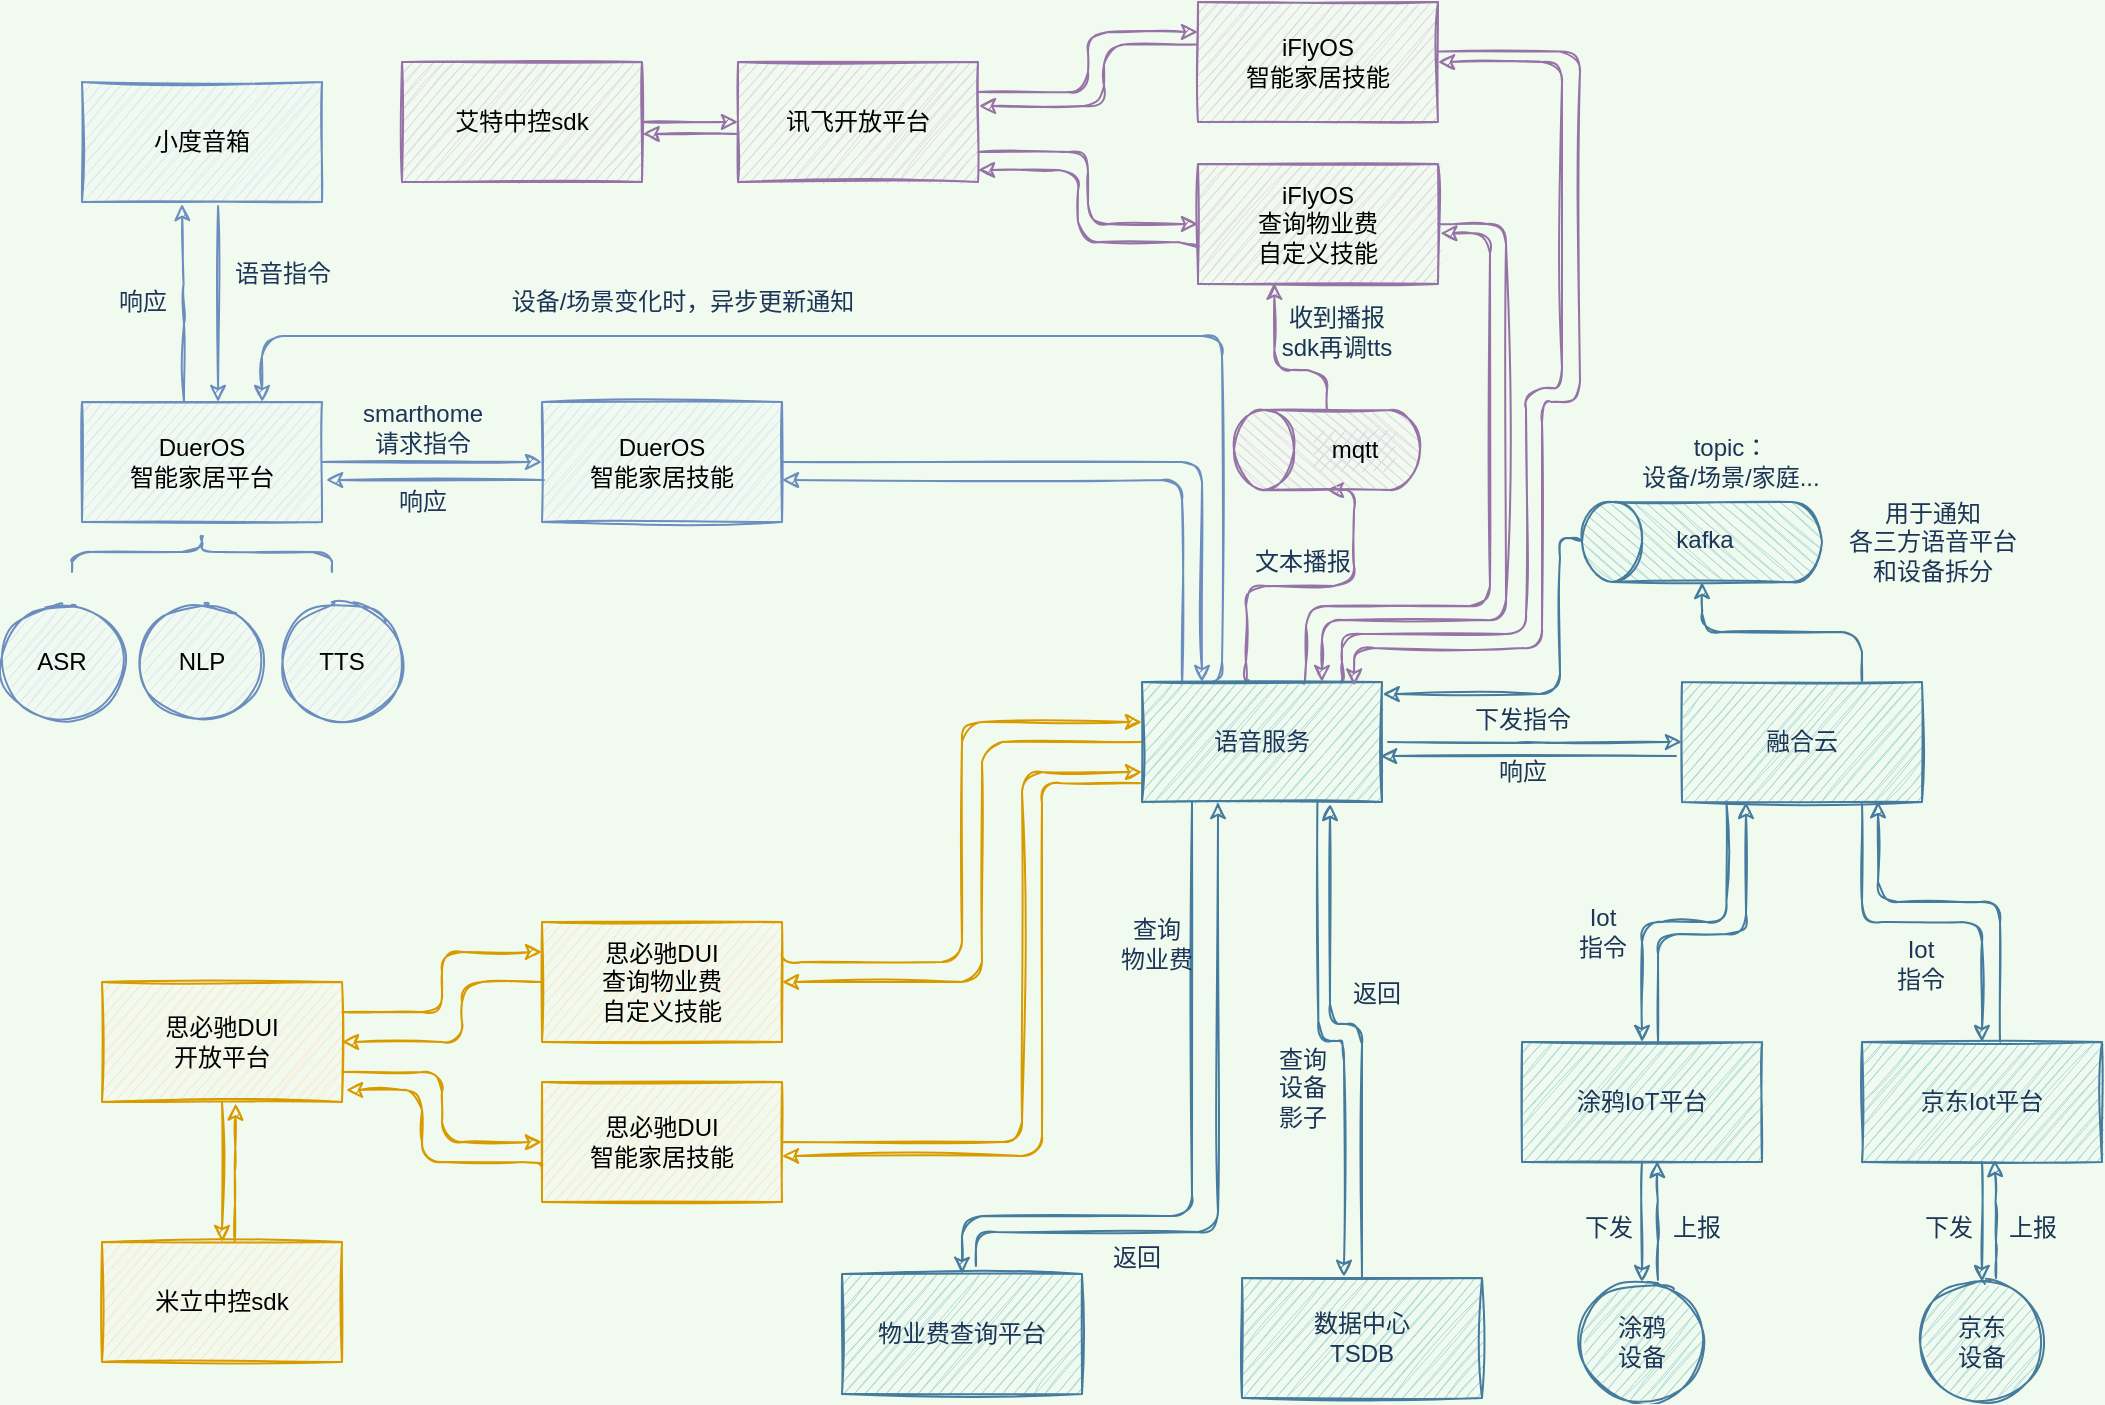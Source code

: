 <mxfile version="14.6.13" type="device" pages="4"><diagram id="KfYgW53T6zlABsWpycDQ" name="技能流程图"><mxGraphModel dx="946" dy="725" grid="0" gridSize="10" guides="1" tooltips="1" connect="1" arrows="1" fold="1" page="1" pageScale="1" pageWidth="1100" pageHeight="850" background="#F1FAEE" math="0" shadow="0"><root><mxCell id="PJ3v9E0MB3cu8PjhlkEn-0"/><mxCell id="PJ3v9E0MB3cu8PjhlkEn-1" parent="PJ3v9E0MB3cu8PjhlkEn-0"/><mxCell id="XVviiw-4O2p1HKjrfG-c-24" style="edgeStyle=orthogonalEdgeStyle;rounded=1;orthogonalLoop=1;jettySize=auto;html=1;exitX=0.167;exitY=0.017;exitDx=0;exitDy=0;fontColor=#1D3557;strokeColor=#6c8ebf;fillColor=#dae8fc;exitPerimeter=0;labelBackgroundColor=#F1FAEE;sketch=1;" parent="PJ3v9E0MB3cu8PjhlkEn-1" source="PJ3v9E0MB3cu8PjhlkEn-2" edge="1"><mxGeometry relative="1" as="geometry"><mxPoint x="410" y="351" as="targetPoint"/><Array as="points"><mxPoint x="610" y="351"/></Array></mxGeometry></mxCell><mxCell id="XVviiw-4O2p1HKjrfG-c-31" style="edgeStyle=orthogonalEdgeStyle;rounded=1;orthogonalLoop=1;jettySize=auto;html=1;fontColor=#1D3557;strokeColor=#457B9D;fillColor=#A8DADC;entryX=0;entryY=0.5;entryDx=0;entryDy=0;labelBackgroundColor=#F1FAEE;sketch=1;" parent="PJ3v9E0MB3cu8PjhlkEn-1" target="XVviiw-4O2p1HKjrfG-c-30" edge="1"><mxGeometry relative="1" as="geometry"><mxPoint x="713" y="482" as="sourcePoint"/><mxPoint x="779" y="482" as="targetPoint"/></mxGeometry></mxCell><mxCell id="XVviiw-4O2p1HKjrfG-c-42" value="" style="edgeStyle=orthogonalEdgeStyle;rounded=1;orthogonalLoop=1;jettySize=auto;html=1;fontColor=#1D3557;strokeColor=#457B9D;fillColor=#A8DADC;labelBackgroundColor=#F1FAEE;sketch=1;" parent="PJ3v9E0MB3cu8PjhlkEn-1" source="PJ3v9E0MB3cu8PjhlkEn-2" target="XVviiw-4O2p1HKjrfG-c-41" edge="1"><mxGeometry relative="1" as="geometry"><Array as="points"><mxPoint x="615" y="719"/><mxPoint x="500" y="719"/></Array></mxGeometry></mxCell><mxCell id="XVviiw-4O2p1HKjrfG-c-73" style="edgeStyle=orthogonalEdgeStyle;rounded=1;orthogonalLoop=1;jettySize=auto;html=1;exitX=0;exitY=0.5;exitDx=0;exitDy=0;entryX=1;entryY=0.5;entryDx=0;entryDy=0;fontColor=#1D3557;strokeColor=#d79b00;fillColor=#ffe6cc;labelBackgroundColor=#F1FAEE;sketch=1;" parent="PJ3v9E0MB3cu8PjhlkEn-1" source="PJ3v9E0MB3cu8PjhlkEn-2" target="XVviiw-4O2p1HKjrfG-c-28" edge="1"><mxGeometry relative="1" as="geometry"><Array as="points"><mxPoint x="510" y="482"/><mxPoint x="510" y="602"/></Array></mxGeometry></mxCell><mxCell id="XVviiw-4O2p1HKjrfG-c-75" style="edgeStyle=orthogonalEdgeStyle;rounded=1;orthogonalLoop=1;jettySize=auto;html=1;fontColor=#1D3557;strokeColor=#d79b00;fillColor=#ffe6cc;exitX=-0.001;exitY=0.844;exitDx=0;exitDy=0;exitPerimeter=0;labelBackgroundColor=#F1FAEE;sketch=1;" parent="PJ3v9E0MB3cu8PjhlkEn-1" source="PJ3v9E0MB3cu8PjhlkEn-2" edge="1"><mxGeometry relative="1" as="geometry"><mxPoint x="580" y="502" as="sourcePoint"/><mxPoint x="410" y="689" as="targetPoint"/><Array as="points"><mxPoint x="540" y="503"/><mxPoint x="540" y="689"/></Array></mxGeometry></mxCell><mxCell id="XVviiw-4O2p1HKjrfG-c-82" style="edgeStyle=orthogonalEdgeStyle;rounded=1;orthogonalLoop=1;jettySize=auto;html=1;exitX=0.444;exitY=-0.017;exitDx=0;exitDy=0;entryX=0;entryY=0.5;entryDx=0;entryDy=0;entryPerimeter=0;fontColor=#1D3557;strokeColor=#9673a6;fillColor=#e1d5e7;exitPerimeter=0;labelBackgroundColor=#F1FAEE;sketch=1;" parent="PJ3v9E0MB3cu8PjhlkEn-1" source="PJ3v9E0MB3cu8PjhlkEn-2" target="XVviiw-4O2p1HKjrfG-c-79" edge="1"><mxGeometry relative="1" as="geometry"><Array as="points"><mxPoint x="643" y="452"/><mxPoint x="642" y="452"/><mxPoint x="642" y="404"/><mxPoint x="696" y="404"/></Array></mxGeometry></mxCell><mxCell id="-ebxpPXoCqdVlZfnM88p-0" style="edgeStyle=orthogonalEdgeStyle;curved=0;rounded=1;orthogonalLoop=1;jettySize=auto;html=1;exitX=0.25;exitY=0;exitDx=0;exitDy=0;entryX=0.75;entryY=0;entryDx=0;entryDy=0;fontColor=#1D3557;strokeColor=#6c8ebf;fillColor=#dae8fc;labelBackgroundColor=#F1FAEE;sketch=1;" parent="PJ3v9E0MB3cu8PjhlkEn-1" source="PJ3v9E0MB3cu8PjhlkEn-2" target="XVviiw-4O2p1HKjrfG-c-3" edge="1"><mxGeometry relative="1" as="geometry"><Array as="points"><mxPoint x="630" y="452"/><mxPoint x="630" y="279"/><mxPoint x="150" y="279"/></Array></mxGeometry></mxCell><mxCell id="XPuNtVdVyIWCFACYB-Ud-12" style="edgeStyle=orthogonalEdgeStyle;curved=0;rounded=1;orthogonalLoop=1;jettySize=auto;html=1;exitX=0.82;exitY=0.001;exitDx=0;exitDy=0;fontColor=#1D3557;strokeColor=#9673a6;fillColor=#e1d5e7;entryX=1;entryY=0.5;entryDx=0;entryDy=0;exitPerimeter=0;labelBackgroundColor=#F1FAEE;sketch=1;" parent="PJ3v9E0MB3cu8PjhlkEn-1" source="PJ3v9E0MB3cu8PjhlkEn-2" target="XVviiw-4O2p1HKjrfG-c-59" edge="1"><mxGeometry relative="1" as="geometry"><mxPoint x="785" y="189" as="targetPoint"/><Array as="points"><mxPoint x="690" y="452"/><mxPoint x="690" y="428"/><mxPoint x="782" y="428"/><mxPoint x="782" y="305"/><mxPoint x="800" y="305"/><mxPoint x="800" y="142"/></Array></mxGeometry></mxCell><mxCell id="XPuNtVdVyIWCFACYB-Ud-15" style="edgeStyle=orthogonalEdgeStyle;curved=0;rounded=1;orthogonalLoop=1;jettySize=auto;html=1;exitX=0.67;exitY=0.013;exitDx=0;exitDy=0;entryX=1.01;entryY=0.577;entryDx=0;entryDy=0;entryPerimeter=0;fontColor=#1D3557;strokeColor=#9673a6;fillColor=#e1d5e7;exitPerimeter=0;labelBackgroundColor=#F1FAEE;sketch=1;" parent="PJ3v9E0MB3cu8PjhlkEn-1" source="PJ3v9E0MB3cu8PjhlkEn-2" target="XVviiw-4O2p1HKjrfG-c-61" edge="1"><mxGeometry relative="1" as="geometry"><Array as="points"><mxPoint x="672" y="453"/><mxPoint x="672" y="414"/><mxPoint x="764" y="414"/><mxPoint x="764" y="228"/></Array></mxGeometry></mxCell><mxCell id="PJ3v9E0MB3cu8PjhlkEn-2" value="语音服务" style="rounded=0;whiteSpace=wrap;html=1;fontColor=#1D3557;strokeColor=#457B9D;fillColor=#A8DADC;sketch=1;" parent="PJ3v9E0MB3cu8PjhlkEn-1" vertex="1"><mxGeometry x="590" y="452" width="120" height="60" as="geometry"/></mxCell><mxCell id="XVviiw-4O2p1HKjrfG-c-16" style="edgeStyle=orthogonalEdgeStyle;rounded=1;orthogonalLoop=1;jettySize=auto;html=1;exitX=0.008;exitY=0.65;exitDx=0;exitDy=0;entryX=1.017;entryY=0.65;entryDx=0;entryDy=0;entryPerimeter=0;fontColor=#1D3557;strokeColor=#6c8ebf;fillColor=#dae8fc;exitPerimeter=0;labelBackgroundColor=#F1FAEE;sketch=1;" parent="PJ3v9E0MB3cu8PjhlkEn-1" source="XVviiw-4O2p1HKjrfG-c-0" target="XVviiw-4O2p1HKjrfG-c-3" edge="1"><mxGeometry relative="1" as="geometry"/></mxCell><mxCell id="XVviiw-4O2p1HKjrfG-c-23" style="edgeStyle=orthogonalEdgeStyle;rounded=1;orthogonalLoop=1;jettySize=auto;html=1;exitX=1;exitY=0.5;exitDx=0;exitDy=0;fontColor=#1D3557;strokeColor=#6c8ebf;fillColor=#dae8fc;labelBackgroundColor=#F1FAEE;sketch=1;" parent="PJ3v9E0MB3cu8PjhlkEn-1" source="XVviiw-4O2p1HKjrfG-c-0" edge="1"><mxGeometry relative="1" as="geometry"><mxPoint x="620" y="452" as="targetPoint"/><Array as="points"><mxPoint x="620" y="342"/><mxPoint x="620" y="452"/></Array></mxGeometry></mxCell><mxCell id="XVviiw-4O2p1HKjrfG-c-0" value="DuerOS&lt;br&gt;智能家居技能" style="rounded=0;whiteSpace=wrap;html=1;strokeColor=#6c8ebf;fillColor=#dae8fc;sketch=1;" parent="PJ3v9E0MB3cu8PjhlkEn-1" vertex="1"><mxGeometry x="290" y="312" width="120" height="60" as="geometry"/></mxCell><mxCell id="XVviiw-4O2p1HKjrfG-c-4" style="edgeStyle=orthogonalEdgeStyle;rounded=1;orthogonalLoop=1;jettySize=auto;html=1;exitX=0.567;exitY=1.033;exitDx=0;exitDy=0;entryX=0.567;entryY=0;entryDx=0;entryDy=0;fontColor=#1D3557;strokeColor=#6c8ebf;fillColor=#dae8fc;exitPerimeter=0;entryPerimeter=0;labelBackgroundColor=#F1FAEE;sketch=1;" parent="PJ3v9E0MB3cu8PjhlkEn-1" source="XVviiw-4O2p1HKjrfG-c-2" target="XVviiw-4O2p1HKjrfG-c-3" edge="1"><mxGeometry relative="1" as="geometry"/></mxCell><mxCell id="XVviiw-4O2p1HKjrfG-c-2" value="小度音箱" style="rounded=0;whiteSpace=wrap;html=1;strokeColor=#6c8ebf;fillColor=#dae8fc;sketch=1;" parent="PJ3v9E0MB3cu8PjhlkEn-1" vertex="1"><mxGeometry x="60" y="152" width="120" height="60" as="geometry"/></mxCell><mxCell id="XVviiw-4O2p1HKjrfG-c-8" style="edgeStyle=orthogonalEdgeStyle;rounded=1;orthogonalLoop=1;jettySize=auto;html=1;exitX=0.425;exitY=0;exitDx=0;exitDy=0;fontColor=#1D3557;strokeColor=#6c8ebf;fillColor=#dae8fc;exitPerimeter=0;labelBackgroundColor=#F1FAEE;sketch=1;" parent="PJ3v9E0MB3cu8PjhlkEn-1" source="XVviiw-4O2p1HKjrfG-c-3" edge="1"><mxGeometry relative="1" as="geometry"><mxPoint x="110" y="213" as="targetPoint"/></mxGeometry></mxCell><mxCell id="XVviiw-4O2p1HKjrfG-c-15" style="edgeStyle=orthogonalEdgeStyle;rounded=1;orthogonalLoop=1;jettySize=auto;html=1;exitX=1;exitY=0.5;exitDx=0;exitDy=0;entryX=0;entryY=0.5;entryDx=0;entryDy=0;fontColor=#1D3557;strokeColor=#6c8ebf;fillColor=#dae8fc;labelBackgroundColor=#F1FAEE;sketch=1;" parent="PJ3v9E0MB3cu8PjhlkEn-1" source="XVviiw-4O2p1HKjrfG-c-3" target="XVviiw-4O2p1HKjrfG-c-0" edge="1"><mxGeometry relative="1" as="geometry"/></mxCell><mxCell id="XVviiw-4O2p1HKjrfG-c-3" value="DuerOS&lt;br&gt;智能家居平台" style="rounded=0;whiteSpace=wrap;html=1;strokeColor=#6c8ebf;fillColor=#dae8fc;sketch=1;" parent="PJ3v9E0MB3cu8PjhlkEn-1" vertex="1"><mxGeometry x="60" y="312" width="120" height="60" as="geometry"/></mxCell><mxCell id="XVviiw-4O2p1HKjrfG-c-6" value="语音指令" style="text;html=1;align=center;verticalAlign=middle;resizable=0;points=[];autosize=1;strokeColor=none;fontColor=#1D3557;sketch=1;" parent="PJ3v9E0MB3cu8PjhlkEn-1" vertex="1"><mxGeometry x="130" y="238" width="60" height="20" as="geometry"/></mxCell><mxCell id="XVviiw-4O2p1HKjrfG-c-9" value="响应" style="text;html=1;align=center;verticalAlign=middle;resizable=0;points=[];autosize=1;strokeColor=none;fontColor=#1D3557;sketch=1;" parent="PJ3v9E0MB3cu8PjhlkEn-1" vertex="1"><mxGeometry x="70" y="252" width="40" height="20" as="geometry"/></mxCell><mxCell id="XVviiw-4O2p1HKjrfG-c-11" value="" style="shape=curlyBracket;whiteSpace=wrap;html=1;rounded=1;flipH=1;strokeColor=#6c8ebf;fillColor=#dae8fc;rotation=-90;sketch=1;" parent="PJ3v9E0MB3cu8PjhlkEn-1" vertex="1"><mxGeometry x="110.0" y="322" width="20" height="130" as="geometry"/></mxCell><mxCell id="XVviiw-4O2p1HKjrfG-c-12" value="ASR" style="ellipse;whiteSpace=wrap;html=1;aspect=fixed;rounded=0;strokeColor=#6c8ebf;fillColor=#dae8fc;sketch=1;" parent="PJ3v9E0MB3cu8PjhlkEn-1" vertex="1"><mxGeometry x="20" y="412" width="60" height="60" as="geometry"/></mxCell><mxCell id="XVviiw-4O2p1HKjrfG-c-13" value="NLP" style="ellipse;whiteSpace=wrap;html=1;aspect=fixed;rounded=0;strokeColor=#6c8ebf;fillColor=#dae8fc;sketch=1;" parent="PJ3v9E0MB3cu8PjhlkEn-1" vertex="1"><mxGeometry x="90" y="412" width="60" height="60" as="geometry"/></mxCell><mxCell id="XVviiw-4O2p1HKjrfG-c-14" value="TTS" style="ellipse;whiteSpace=wrap;html=1;aspect=fixed;rounded=0;strokeColor=#6c8ebf;fillColor=#dae8fc;sketch=1;" parent="PJ3v9E0MB3cu8PjhlkEn-1" vertex="1"><mxGeometry x="160" y="412" width="60" height="60" as="geometry"/></mxCell><mxCell id="XVviiw-4O2p1HKjrfG-c-17" value="smarthome&lt;br&gt;请求指令" style="text;html=1;align=center;verticalAlign=middle;resizable=0;points=[];autosize=1;strokeColor=none;fontColor=#1D3557;sketch=1;" parent="PJ3v9E0MB3cu8PjhlkEn-1" vertex="1"><mxGeometry x="195" y="309" width="70" height="32" as="geometry"/></mxCell><mxCell id="XVviiw-4O2p1HKjrfG-c-18" value="响应" style="text;html=1;align=center;verticalAlign=middle;resizable=0;points=[];autosize=1;strokeColor=none;fontColor=#1D3557;sketch=1;" parent="PJ3v9E0MB3cu8PjhlkEn-1" vertex="1"><mxGeometry x="210" y="352" width="40" height="20" as="geometry"/></mxCell><mxCell id="XVviiw-4O2p1HKjrfG-c-37" style="edgeStyle=orthogonalEdgeStyle;rounded=1;orthogonalLoop=1;jettySize=auto;html=1;exitX=1;exitY=0.25;exitDx=0;exitDy=0;entryX=0;entryY=0.25;entryDx=0;entryDy=0;fontColor=#1D3557;strokeColor=#d79b00;fillColor=#ffe6cc;labelBackgroundColor=#F1FAEE;sketch=1;" parent="PJ3v9E0MB3cu8PjhlkEn-1" source="XVviiw-4O2p1HKjrfG-c-20" target="XVviiw-4O2p1HKjrfG-c-28" edge="1"><mxGeometry relative="1" as="geometry"/></mxCell><mxCell id="XVviiw-4O2p1HKjrfG-c-39" style="edgeStyle=orthogonalEdgeStyle;rounded=1;orthogonalLoop=1;jettySize=auto;html=1;exitX=1;exitY=0.75;exitDx=0;exitDy=0;entryX=0;entryY=0.5;entryDx=0;entryDy=0;fontColor=#1D3557;strokeColor=#d79b00;fillColor=#ffe6cc;labelBackgroundColor=#F1FAEE;sketch=1;" parent="PJ3v9E0MB3cu8PjhlkEn-1" source="XVviiw-4O2p1HKjrfG-c-20" target="XVviiw-4O2p1HKjrfG-c-29" edge="1"><mxGeometry relative="1" as="geometry"/></mxCell><mxCell id="rRyVXvIrwlsZjFI6rBz6-3" style="edgeStyle=orthogonalEdgeStyle;rounded=0;orthogonalLoop=1;jettySize=auto;html=1;exitX=0.5;exitY=1;exitDx=0;exitDy=0;sketch=1;fillColor=#ffe6cc;strokeColor=#d79b00;" parent="PJ3v9E0MB3cu8PjhlkEn-1" source="XVviiw-4O2p1HKjrfG-c-20" target="rRyVXvIrwlsZjFI6rBz6-0" edge="1"><mxGeometry relative="1" as="geometry"/></mxCell><mxCell id="XVviiw-4O2p1HKjrfG-c-20" value="思必驰DUI&lt;br&gt;开放平台" style="rounded=0;whiteSpace=wrap;html=1;strokeColor=#d79b00;fillColor=#ffe6cc;sketch=1;" parent="PJ3v9E0MB3cu8PjhlkEn-1" vertex="1"><mxGeometry x="70" y="602" width="120" height="60" as="geometry"/></mxCell><mxCell id="XVviiw-4O2p1HKjrfG-c-38" style="edgeStyle=orthogonalEdgeStyle;rounded=1;orthogonalLoop=1;jettySize=auto;html=1;exitX=0;exitY=0.5;exitDx=0;exitDy=0;entryX=1;entryY=0.5;entryDx=0;entryDy=0;fontColor=#1D3557;strokeColor=#d79b00;fillColor=#ffe6cc;labelBackgroundColor=#F1FAEE;sketch=1;" parent="PJ3v9E0MB3cu8PjhlkEn-1" source="XVviiw-4O2p1HKjrfG-c-28" target="XVviiw-4O2p1HKjrfG-c-20" edge="1"><mxGeometry relative="1" as="geometry"><Array as="points"><mxPoint x="250" y="602"/><mxPoint x="250" y="632"/></Array></mxGeometry></mxCell><mxCell id="XVviiw-4O2p1HKjrfG-c-72" style="edgeStyle=orthogonalEdgeStyle;rounded=1;orthogonalLoop=1;jettySize=auto;html=1;exitX=1;exitY=0.25;exitDx=0;exitDy=0;fontColor=#1D3557;strokeColor=#d79b00;fillColor=#ffe6cc;labelBackgroundColor=#F1FAEE;sketch=1;" parent="PJ3v9E0MB3cu8PjhlkEn-1" source="XVviiw-4O2p1HKjrfG-c-28" edge="1"><mxGeometry relative="1" as="geometry"><mxPoint x="590" y="472" as="targetPoint"/><Array as="points"><mxPoint x="410" y="592"/><mxPoint x="500" y="592"/><mxPoint x="500" y="472"/><mxPoint x="590" y="472"/></Array></mxGeometry></mxCell><mxCell id="XVviiw-4O2p1HKjrfG-c-28" value="思必驰DUI&lt;br&gt;查询物业费&lt;br&gt;自定义技能" style="rounded=0;whiteSpace=wrap;html=1;strokeColor=#d79b00;fillColor=#ffe6cc;sketch=1;" parent="PJ3v9E0MB3cu8PjhlkEn-1" vertex="1"><mxGeometry x="290" y="572" width="120" height="60" as="geometry"/></mxCell><mxCell id="XVviiw-4O2p1HKjrfG-c-40" style="edgeStyle=orthogonalEdgeStyle;rounded=1;orthogonalLoop=1;jettySize=auto;html=1;exitX=0;exitY=0.75;exitDx=0;exitDy=0;entryX=1.017;entryY=0.9;entryDx=0;entryDy=0;entryPerimeter=0;fontColor=#1D3557;strokeColor=#d79b00;fillColor=#ffe6cc;labelBackgroundColor=#F1FAEE;sketch=1;" parent="PJ3v9E0MB3cu8PjhlkEn-1" source="XVviiw-4O2p1HKjrfG-c-29" target="XVviiw-4O2p1HKjrfG-c-20" edge="1"><mxGeometry relative="1" as="geometry"><Array as="points"><mxPoint x="290" y="692"/><mxPoint x="230" y="692"/><mxPoint x="230" y="656"/></Array></mxGeometry></mxCell><mxCell id="XVviiw-4O2p1HKjrfG-c-74" style="edgeStyle=orthogonalEdgeStyle;rounded=1;orthogonalLoop=1;jettySize=auto;html=1;exitX=1;exitY=0.5;exitDx=0;exitDy=0;entryX=0;entryY=0.75;entryDx=0;entryDy=0;fontColor=#1D3557;strokeColor=#d79b00;fillColor=#ffe6cc;labelBackgroundColor=#F1FAEE;sketch=1;" parent="PJ3v9E0MB3cu8PjhlkEn-1" source="XVviiw-4O2p1HKjrfG-c-29" target="PJ3v9E0MB3cu8PjhlkEn-2" edge="1"><mxGeometry relative="1" as="geometry"><Array as="points"><mxPoint x="530" y="682"/><mxPoint x="530" y="497"/></Array></mxGeometry></mxCell><mxCell id="XVviiw-4O2p1HKjrfG-c-29" value="思必驰DUI&lt;br&gt;智能家居技能" style="rounded=0;whiteSpace=wrap;html=1;strokeColor=#d79b00;fillColor=#ffe6cc;sketch=1;" parent="PJ3v9E0MB3cu8PjhlkEn-1" vertex="1"><mxGeometry x="290" y="652" width="120" height="60" as="geometry"/></mxCell><mxCell id="XVviiw-4O2p1HKjrfG-c-34" style="edgeStyle=orthogonalEdgeStyle;rounded=1;orthogonalLoop=1;jettySize=auto;html=1;exitX=-0.025;exitY=0.617;exitDx=0;exitDy=0;entryX=0.992;entryY=0.617;entryDx=0;entryDy=0;fontColor=#1D3557;strokeColor=#457B9D;fillColor=#A8DADC;entryPerimeter=0;exitPerimeter=0;labelBackgroundColor=#F1FAEE;sketch=1;" parent="PJ3v9E0MB3cu8PjhlkEn-1" source="XVviiw-4O2p1HKjrfG-c-30" target="PJ3v9E0MB3cu8PjhlkEn-2" edge="1"><mxGeometry relative="1" as="geometry"/></mxCell><mxCell id="XVviiw-4O2p1HKjrfG-c-49" style="edgeStyle=orthogonalEdgeStyle;rounded=1;orthogonalLoop=1;jettySize=auto;html=1;exitX=0.185;exitY=0.993;exitDx=0;exitDy=0;entryX=0.5;entryY=0;entryDx=0;entryDy=0;fontColor=#1D3557;strokeColor=#457B9D;fillColor=#A8DADC;exitPerimeter=0;labelBackgroundColor=#F1FAEE;sketch=1;" parent="PJ3v9E0MB3cu8PjhlkEn-1" source="XVviiw-4O2p1HKjrfG-c-30" target="XVviiw-4O2p1HKjrfG-c-47" edge="1"><mxGeometry relative="1" as="geometry"/></mxCell><mxCell id="XVviiw-4O2p1HKjrfG-c-50" style="edgeStyle=orthogonalEdgeStyle;rounded=1;orthogonalLoop=1;jettySize=auto;html=1;exitX=0.75;exitY=1;exitDx=0;exitDy=0;fontColor=#1D3557;strokeColor=#457B9D;fillColor=#A8DADC;labelBackgroundColor=#F1FAEE;sketch=1;" parent="PJ3v9E0MB3cu8PjhlkEn-1" source="XVviiw-4O2p1HKjrfG-c-30" target="XVviiw-4O2p1HKjrfG-c-48" edge="1"><mxGeometry relative="1" as="geometry"/></mxCell><mxCell id="XPuNtVdVyIWCFACYB-Ud-6" style="edgeStyle=orthogonalEdgeStyle;curved=0;rounded=1;orthogonalLoop=1;jettySize=auto;html=1;exitX=0.75;exitY=0;exitDx=0;exitDy=0;entryX=0;entryY=0.5;entryDx=0;entryDy=0;entryPerimeter=0;fontColor=#1D3557;strokeColor=#457B9D;fillColor=#A8DADC;labelBackgroundColor=#F1FAEE;sketch=1;" parent="PJ3v9E0MB3cu8PjhlkEn-1" source="XVviiw-4O2p1HKjrfG-c-30" target="XPuNtVdVyIWCFACYB-Ud-4" edge="1"><mxGeometry relative="1" as="geometry"/></mxCell><mxCell id="XVviiw-4O2p1HKjrfG-c-30" value="融合云" style="rounded=0;whiteSpace=wrap;html=1;fontColor=#1D3557;strokeColor=#457B9D;fillColor=#A8DADC;sketch=1;" parent="PJ3v9E0MB3cu8PjhlkEn-1" vertex="1"><mxGeometry x="860" y="452" width="120" height="60" as="geometry"/></mxCell><mxCell id="XVviiw-4O2p1HKjrfG-c-35" value="下发指令" style="text;html=1;align=center;verticalAlign=middle;resizable=0;points=[];autosize=1;strokeColor=none;fontColor=#1D3557;sketch=1;" parent="PJ3v9E0MB3cu8PjhlkEn-1" vertex="1"><mxGeometry x="750" y="461" width="60" height="20" as="geometry"/></mxCell><mxCell id="XVviiw-4O2p1HKjrfG-c-36" value="响应" style="text;html=1;align=center;verticalAlign=middle;resizable=0;points=[];autosize=1;strokeColor=none;fontColor=#1D3557;sketch=1;" parent="PJ3v9E0MB3cu8PjhlkEn-1" vertex="1"><mxGeometry x="760" y="487" width="40" height="20" as="geometry"/></mxCell><mxCell id="XVviiw-4O2p1HKjrfG-c-43" style="edgeStyle=orthogonalEdgeStyle;rounded=1;orthogonalLoop=1;jettySize=auto;html=1;fontColor=#1D3557;strokeColor=#457B9D;fillColor=#A8DADC;exitX=0.558;exitY=-0.067;exitDx=0;exitDy=0;exitPerimeter=0;labelBackgroundColor=#F1FAEE;sketch=1;" parent="PJ3v9E0MB3cu8PjhlkEn-1" source="XVviiw-4O2p1HKjrfG-c-41" edge="1"><mxGeometry relative="1" as="geometry"><mxPoint x="657" y="622" as="sourcePoint"/><mxPoint x="628" y="512" as="targetPoint"/><Array as="points"><mxPoint x="507" y="727"/><mxPoint x="628" y="727"/><mxPoint x="628" y="512"/></Array></mxGeometry></mxCell><mxCell id="XVviiw-4O2p1HKjrfG-c-41" value="物业费查询平台" style="rounded=0;whiteSpace=wrap;html=1;fontColor=#1D3557;strokeColor=#457B9D;fillColor=#A8DADC;sketch=1;" parent="PJ3v9E0MB3cu8PjhlkEn-1" vertex="1"><mxGeometry x="440" y="748" width="120" height="60" as="geometry"/></mxCell><mxCell id="XVviiw-4O2p1HKjrfG-c-44" value="查询&lt;br&gt;物业费" style="text;html=1;align=center;verticalAlign=middle;resizable=0;points=[];autosize=1;strokeColor=none;fontColor=#1D3557;sketch=1;" parent="PJ3v9E0MB3cu8PjhlkEn-1" vertex="1"><mxGeometry x="572" y="568" width="50" height="30" as="geometry"/></mxCell><mxCell id="XVviiw-4O2p1HKjrfG-c-46" value="返回" style="text;html=1;align=center;verticalAlign=middle;resizable=0;points=[];autosize=1;strokeColor=none;fontColor=#1D3557;sketch=1;" parent="PJ3v9E0MB3cu8PjhlkEn-1" vertex="1"><mxGeometry x="567" y="730" width="40" height="20" as="geometry"/></mxCell><mxCell id="XVviiw-4O2p1HKjrfG-c-51" style="edgeStyle=orthogonalEdgeStyle;rounded=1;orthogonalLoop=1;jettySize=auto;html=1;fontColor=#1D3557;strokeColor=#457B9D;fillColor=#A8DADC;exitX=0.567;exitY=-0.001;exitDx=0;exitDy=0;exitPerimeter=0;labelBackgroundColor=#F1FAEE;sketch=1;" parent="PJ3v9E0MB3cu8PjhlkEn-1" source="XVviiw-4O2p1HKjrfG-c-47" edge="1"><mxGeometry relative="1" as="geometry"><mxPoint x="848" y="630" as="sourcePoint"/><mxPoint x="892" y="512" as="targetPoint"/><Array as="points"><mxPoint x="848" y="578"/><mxPoint x="892" y="578"/><mxPoint x="892" y="512"/></Array></mxGeometry></mxCell><mxCell id="XVviiw-4O2p1HKjrfG-c-66" style="edgeStyle=orthogonalEdgeStyle;rounded=1;orthogonalLoop=1;jettySize=auto;html=1;exitX=0.5;exitY=1;exitDx=0;exitDy=0;entryX=0.5;entryY=0;entryDx=0;entryDy=0;fontColor=#1D3557;strokeColor=#457B9D;fillColor=#A8DADC;labelBackgroundColor=#F1FAEE;sketch=1;" parent="PJ3v9E0MB3cu8PjhlkEn-1" source="XVviiw-4O2p1HKjrfG-c-47" target="XVviiw-4O2p1HKjrfG-c-64" edge="1"><mxGeometry relative="1" as="geometry"/></mxCell><mxCell id="XVviiw-4O2p1HKjrfG-c-47" value="涂鸦IoT平台" style="rounded=0;whiteSpace=wrap;html=1;fontColor=#1D3557;strokeColor=#457B9D;fillColor=#A8DADC;sketch=1;" parent="PJ3v9E0MB3cu8PjhlkEn-1" vertex="1"><mxGeometry x="780" y="632" width="120" height="60" as="geometry"/></mxCell><mxCell id="XVviiw-4O2p1HKjrfG-c-54" style="edgeStyle=orthogonalEdgeStyle;rounded=1;orthogonalLoop=1;jettySize=auto;html=1;exitX=0.575;exitY=0;exitDx=0;exitDy=0;fontColor=#1D3557;strokeColor=#457B9D;fillColor=#A8DADC;exitPerimeter=0;entryX=0.818;entryY=0.993;entryDx=0;entryDy=0;entryPerimeter=0;labelBackgroundColor=#F1FAEE;sketch=1;" parent="PJ3v9E0MB3cu8PjhlkEn-1" source="XVviiw-4O2p1HKjrfG-c-48" target="XVviiw-4O2p1HKjrfG-c-30" edge="1"><mxGeometry relative="1" as="geometry"><mxPoint x="880" y="512" as="targetPoint"/><Array as="points"><mxPoint x="1019" y="562"/><mxPoint x="958" y="562"/><mxPoint x="958" y="512"/></Array></mxGeometry></mxCell><mxCell id="XVviiw-4O2p1HKjrfG-c-67" style="edgeStyle=orthogonalEdgeStyle;rounded=1;orthogonalLoop=1;jettySize=auto;html=1;exitX=0.5;exitY=1;exitDx=0;exitDy=0;fontColor=#1D3557;strokeColor=#457B9D;fillColor=#A8DADC;labelBackgroundColor=#F1FAEE;sketch=1;" parent="PJ3v9E0MB3cu8PjhlkEn-1" source="XVviiw-4O2p1HKjrfG-c-48" target="XVviiw-4O2p1HKjrfG-c-65" edge="1"><mxGeometry relative="1" as="geometry"/></mxCell><mxCell id="XVviiw-4O2p1HKjrfG-c-48" value="京东Iot平台" style="rounded=0;whiteSpace=wrap;html=1;fontColor=#1D3557;strokeColor=#457B9D;fillColor=#A8DADC;sketch=1;" parent="PJ3v9E0MB3cu8PjhlkEn-1" vertex="1"><mxGeometry x="950" y="632" width="120" height="60" as="geometry"/></mxCell><mxCell id="XVviiw-4O2p1HKjrfG-c-52" value="Iot&lt;br&gt;指令" style="text;html=1;align=center;verticalAlign=middle;resizable=0;points=[];autosize=1;strokeColor=none;fontColor=#1D3557;sketch=1;" parent="PJ3v9E0MB3cu8PjhlkEn-1" vertex="1"><mxGeometry x="800" y="562" width="40" height="30" as="geometry"/></mxCell><mxCell id="XVviiw-4O2p1HKjrfG-c-53" value="Iot&lt;br&gt;指令" style="text;html=1;align=center;verticalAlign=middle;resizable=0;points=[];autosize=1;strokeColor=none;fontColor=#1D3557;sketch=1;" parent="PJ3v9E0MB3cu8PjhlkEn-1" vertex="1"><mxGeometry x="959" y="578" width="40" height="30" as="geometry"/></mxCell><mxCell id="XVviiw-4O2p1HKjrfG-c-55" style="edgeStyle=orthogonalEdgeStyle;rounded=1;orthogonalLoop=1;jettySize=auto;html=1;exitX=1;exitY=0.25;exitDx=0;exitDy=0;entryX=0;entryY=0.25;entryDx=0;entryDy=0;fontColor=#1D3557;strokeColor=#9673a6;fillColor=#e1d5e7;labelBackgroundColor=#F1FAEE;sketch=1;" parent="PJ3v9E0MB3cu8PjhlkEn-1" source="XVviiw-4O2p1HKjrfG-c-57" target="XVviiw-4O2p1HKjrfG-c-59" edge="1"><mxGeometry relative="1" as="geometry"/></mxCell><mxCell id="XVviiw-4O2p1HKjrfG-c-56" style="edgeStyle=orthogonalEdgeStyle;rounded=1;orthogonalLoop=1;jettySize=auto;html=1;exitX=1;exitY=0.75;exitDx=0;exitDy=0;entryX=0;entryY=0.5;entryDx=0;entryDy=0;fontColor=#1D3557;strokeColor=#9673a6;fillColor=#e1d5e7;labelBackgroundColor=#F1FAEE;sketch=1;" parent="PJ3v9E0MB3cu8PjhlkEn-1" source="XVviiw-4O2p1HKjrfG-c-57" target="XVviiw-4O2p1HKjrfG-c-61" edge="1"><mxGeometry relative="1" as="geometry"/></mxCell><mxCell id="rRyVXvIrwlsZjFI6rBz6-4" style="edgeStyle=orthogonalEdgeStyle;rounded=0;sketch=1;orthogonalLoop=1;jettySize=auto;html=1;exitX=-0.003;exitY=0.6;exitDx=0;exitDy=0;entryX=1.003;entryY=0.6;entryDx=0;entryDy=0;fillColor=#e1d5e7;strokeColor=#9673a6;exitPerimeter=0;entryPerimeter=0;" parent="PJ3v9E0MB3cu8PjhlkEn-1" source="XVviiw-4O2p1HKjrfG-c-57" target="rRyVXvIrwlsZjFI6rBz6-1" edge="1"><mxGeometry relative="1" as="geometry"/></mxCell><mxCell id="XVviiw-4O2p1HKjrfG-c-57" value="讯飞开放平台" style="rounded=0;whiteSpace=wrap;html=1;strokeColor=#9673a6;fillColor=#e1d5e7;sketch=1;" parent="PJ3v9E0MB3cu8PjhlkEn-1" vertex="1"><mxGeometry x="388" y="142" width="120" height="60" as="geometry"/></mxCell><mxCell id="XVviiw-4O2p1HKjrfG-c-58" style="edgeStyle=orthogonalEdgeStyle;rounded=1;orthogonalLoop=1;jettySize=auto;html=1;exitX=-0.004;exitY=0.354;exitDx=0;exitDy=0;entryX=1.004;entryY=0.37;entryDx=0;entryDy=0;fontColor=#1D3557;strokeColor=#9673a6;fillColor=#e1d5e7;entryPerimeter=0;exitPerimeter=0;labelBackgroundColor=#F1FAEE;sketch=1;" parent="PJ3v9E0MB3cu8PjhlkEn-1" source="XVviiw-4O2p1HKjrfG-c-59" target="XVviiw-4O2p1HKjrfG-c-57" edge="1"><mxGeometry relative="1" as="geometry"><Array as="points"><mxPoint x="571" y="133"/><mxPoint x="571" y="164"/><mxPoint x="508" y="164"/></Array></mxGeometry></mxCell><mxCell id="XPuNtVdVyIWCFACYB-Ud-11" style="edgeStyle=orthogonalEdgeStyle;curved=0;rounded=1;orthogonalLoop=1;jettySize=auto;html=1;exitX=0.999;exitY=0.413;exitDx=0;exitDy=0;entryX=0.884;entryY=0.03;entryDx=0;entryDy=0;entryPerimeter=0;fontColor=#1D3557;strokeColor=#9673a6;fillColor=#e1d5e7;exitPerimeter=0;labelBackgroundColor=#F1FAEE;sketch=1;" parent="PJ3v9E0MB3cu8PjhlkEn-1" source="XVviiw-4O2p1HKjrfG-c-59" target="PJ3v9E0MB3cu8PjhlkEn-2" edge="1"><mxGeometry relative="1" as="geometry"><Array as="points"><mxPoint x="809" y="137"/><mxPoint x="809" y="312"/><mxPoint x="790" y="312"/><mxPoint x="790" y="435"/><mxPoint x="696" y="435"/></Array></mxGeometry></mxCell><mxCell id="XVviiw-4O2p1HKjrfG-c-59" value="iFlyOS&lt;br&gt;智能家居技能" style="rounded=0;whiteSpace=wrap;html=1;strokeColor=#9673a6;fillColor=#e1d5e7;sketch=1;" parent="PJ3v9E0MB3cu8PjhlkEn-1" vertex="1"><mxGeometry x="618" y="112" width="120" height="60" as="geometry"/></mxCell><mxCell id="XVviiw-4O2p1HKjrfG-c-60" style="edgeStyle=orthogonalEdgeStyle;rounded=1;orthogonalLoop=1;jettySize=auto;html=1;exitX=0;exitY=0.75;exitDx=0;exitDy=0;fontColor=#1D3557;strokeColor=#9673a6;fillColor=#e1d5e7;labelBackgroundColor=#F1FAEE;sketch=1;" parent="PJ3v9E0MB3cu8PjhlkEn-1" source="XVviiw-4O2p1HKjrfG-c-61" target="XVviiw-4O2p1HKjrfG-c-57" edge="1"><mxGeometry relative="1" as="geometry"><Array as="points"><mxPoint x="618" y="232"/><mxPoint x="558" y="232"/><mxPoint x="558" y="196"/></Array><mxPoint x="510" y="196" as="targetPoint"/></mxGeometry></mxCell><mxCell id="XPuNtVdVyIWCFACYB-Ud-14" style="edgeStyle=orthogonalEdgeStyle;curved=0;rounded=1;orthogonalLoop=1;jettySize=auto;html=1;exitX=1;exitY=0.5;exitDx=0;exitDy=0;fontColor=#1D3557;strokeColor=#9673a6;fillColor=#e1d5e7;entryX=0.75;entryY=0;entryDx=0;entryDy=0;labelBackgroundColor=#F1FAEE;sketch=1;" parent="PJ3v9E0MB3cu8PjhlkEn-1" source="XVviiw-4O2p1HKjrfG-c-61" target="PJ3v9E0MB3cu8PjhlkEn-2" edge="1"><mxGeometry relative="1" as="geometry"><Array as="points"><mxPoint x="772" y="223"/><mxPoint x="772" y="421"/><mxPoint x="680" y="421"/></Array></mxGeometry></mxCell><mxCell id="XVviiw-4O2p1HKjrfG-c-61" value="iFlyOS&lt;br&gt;查询物业费&lt;br&gt;自定义技能" style="rounded=0;whiteSpace=wrap;html=1;strokeColor=#9673a6;fillColor=#e1d5e7;sketch=1;" parent="PJ3v9E0MB3cu8PjhlkEn-1" vertex="1"><mxGeometry x="618" y="193" width="120" height="60" as="geometry"/></mxCell><mxCell id="XVviiw-4O2p1HKjrfG-c-68" style="edgeStyle=orthogonalEdgeStyle;rounded=1;orthogonalLoop=1;jettySize=auto;html=1;exitX=0.633;exitY=-0.017;exitDx=0;exitDy=0;fontColor=#1D3557;strokeColor=#457B9D;fillColor=#A8DADC;exitPerimeter=0;entryX=0.563;entryY=0.992;entryDx=0;entryDy=0;entryPerimeter=0;labelBackgroundColor=#F1FAEE;sketch=1;" parent="PJ3v9E0MB3cu8PjhlkEn-1" source="XVviiw-4O2p1HKjrfG-c-64" target="XVviiw-4O2p1HKjrfG-c-47" edge="1"><mxGeometry relative="1" as="geometry"><mxPoint x="849" y="694" as="targetPoint"/></mxGeometry></mxCell><mxCell id="XVviiw-4O2p1HKjrfG-c-64" value="涂鸦&lt;br&gt;设备" style="ellipse;whiteSpace=wrap;html=1;aspect=fixed;rounded=0;fontColor=#1D3557;strokeColor=#457B9D;fillColor=#A8DADC;sketch=1;" parent="PJ3v9E0MB3cu8PjhlkEn-1" vertex="1"><mxGeometry x="810" y="752" width="60" height="60" as="geometry"/></mxCell><mxCell id="XVviiw-4O2p1HKjrfG-c-69" style="edgeStyle=orthogonalEdgeStyle;rounded=1;orthogonalLoop=1;jettySize=auto;html=1;exitX=0.617;exitY=-0.033;exitDx=0;exitDy=0;fontColor=#1D3557;strokeColor=#457B9D;fillColor=#A8DADC;exitPerimeter=0;entryX=0.553;entryY=0.984;entryDx=0;entryDy=0;entryPerimeter=0;labelBackgroundColor=#F1FAEE;sketch=1;" parent="PJ3v9E0MB3cu8PjhlkEn-1" source="XVviiw-4O2p1HKjrfG-c-65" target="XVviiw-4O2p1HKjrfG-c-48" edge="1"><mxGeometry relative="1" as="geometry"><mxPoint x="1019" y="692" as="targetPoint"/></mxGeometry></mxCell><mxCell id="XVviiw-4O2p1HKjrfG-c-65" value="京东&lt;br&gt;设备" style="ellipse;whiteSpace=wrap;html=1;aspect=fixed;rounded=0;fontColor=#1D3557;strokeColor=#457B9D;fillColor=#A8DADC;sketch=1;" parent="PJ3v9E0MB3cu8PjhlkEn-1" vertex="1"><mxGeometry x="980" y="752" width="60" height="60" as="geometry"/></mxCell><mxCell id="XVviiw-4O2p1HKjrfG-c-83" style="edgeStyle=orthogonalEdgeStyle;rounded=1;orthogonalLoop=1;jettySize=auto;html=1;exitX=1;exitY=0.5;exitDx=0;exitDy=0;exitPerimeter=0;fontColor=#1D3557;strokeColor=#9673a6;fillColor=#e1d5e7;entryX=0.318;entryY=0.989;entryDx=0;entryDy=0;entryPerimeter=0;labelBackgroundColor=#F1FAEE;sketch=1;" parent="PJ3v9E0MB3cu8PjhlkEn-1" source="XVviiw-4O2p1HKjrfG-c-79" target="XVviiw-4O2p1HKjrfG-c-61" edge="1"><mxGeometry relative="1" as="geometry"><mxPoint x="880" y="274" as="targetPoint"/><Array as="points"><mxPoint x="683" y="296"/><mxPoint x="656" y="296"/></Array></mxGeometry></mxCell><mxCell id="XVviiw-4O2p1HKjrfG-c-79" value="" style="shape=cylinder3;whiteSpace=wrap;html=1;boundedLbl=1;backgroundOutline=1;size=15;rounded=0;strokeColor=#9673a6;fillColor=#e1d5e7;rotation=-90;sketch=1;" parent="PJ3v9E0MB3cu8PjhlkEn-1" vertex="1"><mxGeometry x="662.5" y="289.5" width="40" height="93" as="geometry"/></mxCell><mxCell id="XVviiw-4O2p1HKjrfG-c-81" value="mqtt" style="text;html=1;align=center;verticalAlign=middle;resizable=0;points=[];autosize=1;fillColor=#e1d5e7;sketch=1;" parent="PJ3v9E0MB3cu8PjhlkEn-1" vertex="1"><mxGeometry x="676" y="326" width="40" height="20" as="geometry"/></mxCell><mxCell id="XVviiw-4O2p1HKjrfG-c-84" value="文本播报" style="text;html=1;align=center;verticalAlign=middle;resizable=0;points=[];autosize=1;strokeColor=none;fontColor=#1D3557;sketch=1;" parent="PJ3v9E0MB3cu8PjhlkEn-1" vertex="1"><mxGeometry x="640" y="382" width="60" height="20" as="geometry"/></mxCell><mxCell id="XVviiw-4O2p1HKjrfG-c-85" value="收到播报&lt;br&gt;sdk再调tts" style="text;html=1;align=center;verticalAlign=middle;resizable=0;points=[];autosize=1;strokeColor=none;fontColor=#1D3557;sketch=1;" parent="PJ3v9E0MB3cu8PjhlkEn-1" vertex="1"><mxGeometry x="654" y="261" width="65" height="32" as="geometry"/></mxCell><mxCell id="-ebxpPXoCqdVlZfnM88p-1" value="设备/场景变化时，异步更新通知" style="text;html=1;align=center;verticalAlign=middle;resizable=0;points=[];autosize=1;strokeColor=none;fontColor=#1D3557;sketch=1;" parent="PJ3v9E0MB3cu8PjhlkEn-1" vertex="1"><mxGeometry x="269" y="253" width="181" height="18" as="geometry"/></mxCell><mxCell id="XPuNtVdVyIWCFACYB-Ud-0" value="上报" style="text;html=1;align=center;verticalAlign=middle;resizable=0;points=[];autosize=1;strokeColor=none;fontColor=#1D3557;sketch=1;" parent="PJ3v9E0MB3cu8PjhlkEn-1" vertex="1"><mxGeometry x="850" y="716" width="34" height="18" as="geometry"/></mxCell><mxCell id="XPuNtVdVyIWCFACYB-Ud-1" value="下发" style="text;html=1;align=center;verticalAlign=middle;resizable=0;points=[];autosize=1;strokeColor=none;fontColor=#1D3557;sketch=1;" parent="PJ3v9E0MB3cu8PjhlkEn-1" vertex="1"><mxGeometry x="806" y="716" width="34" height="18" as="geometry"/></mxCell><mxCell id="XPuNtVdVyIWCFACYB-Ud-2" value="下发" style="text;html=1;align=center;verticalAlign=middle;resizable=0;points=[];autosize=1;strokeColor=none;fontColor=#1D3557;sketch=1;" parent="PJ3v9E0MB3cu8PjhlkEn-1" vertex="1"><mxGeometry x="976" y="716" width="34" height="18" as="geometry"/></mxCell><mxCell id="XPuNtVdVyIWCFACYB-Ud-3" value="上报" style="text;html=1;align=center;verticalAlign=middle;resizable=0;points=[];autosize=1;strokeColor=none;fontColor=#1D3557;sketch=1;" parent="PJ3v9E0MB3cu8PjhlkEn-1" vertex="1"><mxGeometry x="1018" y="716" width="34" height="18" as="geometry"/></mxCell><mxCell id="XPuNtVdVyIWCFACYB-Ud-8" style="edgeStyle=orthogonalEdgeStyle;curved=0;rounded=1;orthogonalLoop=1;jettySize=auto;html=1;exitX=0.5;exitY=0;exitDx=0;exitDy=0;exitPerimeter=0;fontColor=#1D3557;strokeColor=#457B9D;fillColor=#A8DADC;entryX=1.003;entryY=0.1;entryDx=0;entryDy=0;entryPerimeter=0;labelBackgroundColor=#F1FAEE;sketch=1;" parent="PJ3v9E0MB3cu8PjhlkEn-1" source="XPuNtVdVyIWCFACYB-Ud-4" target="PJ3v9E0MB3cu8PjhlkEn-2" edge="1"><mxGeometry relative="1" as="geometry"><mxPoint x="696" y="450" as="targetPoint"/><Array as="points"><mxPoint x="810" y="380"/><mxPoint x="799" y="380"/><mxPoint x="799" y="458"/></Array></mxGeometry></mxCell><mxCell id="XPuNtVdVyIWCFACYB-Ud-4" value="" style="shape=cylinder3;whiteSpace=wrap;html=1;boundedLbl=1;backgroundOutline=1;size=15;rounded=0;fontColor=#1D3557;strokeColor=#457B9D;fillColor=#A8DADC;rotation=-90;sketch=1;" parent="PJ3v9E0MB3cu8PjhlkEn-1" vertex="1"><mxGeometry x="850" y="322" width="40" height="120" as="geometry"/></mxCell><mxCell id="XPuNtVdVyIWCFACYB-Ud-5" value="kafka" style="text;html=1;align=center;verticalAlign=middle;resizable=0;points=[];autosize=1;strokeColor=none;fontColor=#1D3557;sketch=1;" parent="PJ3v9E0MB3cu8PjhlkEn-1" vertex="1"><mxGeometry x="851" y="372" width="39" height="18" as="geometry"/></mxCell><mxCell id="XPuNtVdVyIWCFACYB-Ud-7" value="topic：&lt;br&gt;设备/场景/家庭..." style="text;html=1;align=center;verticalAlign=middle;resizable=0;points=[];autosize=1;strokeColor=none;fontColor=#1D3557;sketch=1;" parent="PJ3v9E0MB3cu8PjhlkEn-1" vertex="1"><mxGeometry x="834" y="326" width="99" height="32" as="geometry"/></mxCell><mxCell id="XPuNtVdVyIWCFACYB-Ud-9" value="用于通知&lt;br&gt;各三方语音平台&lt;br&gt;和设备拆分" style="text;html=1;align=center;verticalAlign=middle;resizable=0;points=[];autosize=1;strokeColor=none;fontColor=#1D3557;sketch=1;" parent="PJ3v9E0MB3cu8PjhlkEn-1" vertex="1"><mxGeometry x="938" y="359" width="94" height="46" as="geometry"/></mxCell><mxCell id="rRyVXvIrwlsZjFI6rBz6-5" style="edgeStyle=orthogonalEdgeStyle;rounded=0;sketch=1;orthogonalLoop=1;jettySize=auto;html=1;exitX=0.553;exitY=-0.007;exitDx=0;exitDy=0;entryX=0.557;entryY=1.013;entryDx=0;entryDy=0;fillColor=#ffe6cc;strokeColor=#d79b00;entryPerimeter=0;exitPerimeter=0;" parent="PJ3v9E0MB3cu8PjhlkEn-1" source="rRyVXvIrwlsZjFI6rBz6-0" target="XVviiw-4O2p1HKjrfG-c-20" edge="1"><mxGeometry relative="1" as="geometry"/></mxCell><mxCell id="rRyVXvIrwlsZjFI6rBz6-0" value="米立中控sdk" style="rounded=0;whiteSpace=wrap;html=1;strokeColor=#d79b00;fillColor=#ffe6cc;sketch=1;" parent="PJ3v9E0MB3cu8PjhlkEn-1" vertex="1"><mxGeometry x="70" y="732" width="120" height="60" as="geometry"/></mxCell><mxCell id="rRyVXvIrwlsZjFI6rBz6-2" style="edgeStyle=orthogonalEdgeStyle;rounded=0;orthogonalLoop=1;jettySize=auto;html=1;exitX=1;exitY=0.5;exitDx=0;exitDy=0;sketch=1;fillColor=#e1d5e7;strokeColor=#9673a6;" parent="PJ3v9E0MB3cu8PjhlkEn-1" source="rRyVXvIrwlsZjFI6rBz6-1" target="XVviiw-4O2p1HKjrfG-c-57" edge="1"><mxGeometry relative="1" as="geometry"/></mxCell><mxCell id="rRyVXvIrwlsZjFI6rBz6-1" value="艾特中控sdk" style="rounded=0;whiteSpace=wrap;html=1;strokeColor=#9673a6;fillColor=#e1d5e7;sketch=1;" parent="PJ3v9E0MB3cu8PjhlkEn-1" vertex="1"><mxGeometry x="220" y="142" width="120" height="60" as="geometry"/></mxCell><mxCell id="lCRkFGfw7WM1aWuSg-qb-0" value="数据中心&lt;br&gt;TSDB" style="rounded=0;whiteSpace=wrap;html=1;fontColor=#1D3557;strokeColor=#457B9D;fillColor=#A8DADC;sketch=1;" vertex="1" parent="PJ3v9E0MB3cu8PjhlkEn-1"><mxGeometry x="640" y="750" width="120" height="60" as="geometry"/></mxCell><mxCell id="lCRkFGfw7WM1aWuSg-qb-4" style="edgeStyle=orthogonalEdgeStyle;rounded=1;orthogonalLoop=1;jettySize=auto;html=1;exitX=0.5;exitY=1;exitDx=0;exitDy=0;entryX=0.425;entryY=-0.01;entryDx=0;entryDy=0;fontColor=#1D3557;strokeColor=#457B9D;fillColor=#A8DADC;labelBackgroundColor=#F1FAEE;sketch=1;entryPerimeter=0;" edge="1" parent="PJ3v9E0MB3cu8PjhlkEn-1" target="lCRkFGfw7WM1aWuSg-qb-0"><mxGeometry relative="1" as="geometry"><mxPoint x="677.71" y="512" as="sourcePoint"/><mxPoint x="677.71" y="572" as="targetPoint"/></mxGeometry></mxCell><mxCell id="lCRkFGfw7WM1aWuSg-qb-5" value="查询&lt;br&gt;设备&lt;br&gt;影子" style="text;html=1;align=center;verticalAlign=middle;resizable=0;points=[];autosize=1;strokeColor=none;fontColor=#1D3557;sketch=1;" vertex="1" parent="PJ3v9E0MB3cu8PjhlkEn-1"><mxGeometry x="653" y="632" width="34" height="46" as="geometry"/></mxCell><mxCell id="lCRkFGfw7WM1aWuSg-qb-6" style="edgeStyle=orthogonalEdgeStyle;rounded=1;orthogonalLoop=1;jettySize=auto;html=1;fontColor=#1D3557;strokeColor=#457B9D;fillColor=#A8DADC;labelBackgroundColor=#F1FAEE;sketch=1;exitX=0.5;exitY=0;exitDx=0;exitDy=0;" edge="1" parent="PJ3v9E0MB3cu8PjhlkEn-1" source="lCRkFGfw7WM1aWuSg-qb-0"><mxGeometry relative="1" as="geometry"><mxPoint x="740" y="740" as="sourcePoint"/><mxPoint x="684" y="513" as="targetPoint"/><Array as="points"><mxPoint x="700" y="623"/><mxPoint x="684" y="623"/></Array></mxGeometry></mxCell><mxCell id="lCRkFGfw7WM1aWuSg-qb-7" value="返回" style="text;html=1;align=center;verticalAlign=middle;resizable=0;points=[];autosize=1;strokeColor=none;fontColor=#1D3557;sketch=1;" vertex="1" parent="PJ3v9E0MB3cu8PjhlkEn-1"><mxGeometry x="687" y="598" width="40" height="20" as="geometry"/></mxCell></root></mxGraphModel></diagram><diagram id="kgpKYQtTHZ0yAKxKKP6v" name="授权"><mxGraphModel dx="946" dy="624" grid="0" gridSize="10" guides="1" tooltips="1" connect="1" arrows="1" fold="1" page="1" pageScale="1" pageWidth="850" pageHeight="1100" background="#F1FAEE" math="0" shadow="0"><root><mxCell id="0"/><mxCell id="1" parent="0"/><mxCell id="9DvEw8QAclFTH_7B0OUG-3" value="DuerOS" style="shape=umlLifeline;perimeter=lifelinePerimeter;whiteSpace=wrap;html=1;container=1;collapsible=0;recursiveResize=0;outlineConnect=0;fillColor=#A8DADC;strokeColor=#457B9D;fontColor=#1D3557;rounded=1;sketch=1;" parent="1" vertex="1"><mxGeometry x="190" y="60" width="100" height="660" as="geometry"/></mxCell><mxCell id="9DvEw8QAclFTH_7B0OUG-5" value="语音服务" style="shape=umlLifeline;perimeter=lifelinePerimeter;whiteSpace=wrap;html=1;container=1;collapsible=0;recursiveResize=0;outlineConnect=0;fillColor=#A8DADC;strokeColor=#457B9D;rounded=1;fontColor=#1D3557;sketch=1;" parent="1" vertex="1"><mxGeometry x="540" y="60" width="100" height="660" as="geometry"/></mxCell><mxCell id="9DvEw8QAclFTH_7B0OUG-42" value="" style="html=1;points=[];perimeter=orthogonalPerimeter;rounded=1;fillColor=#A8DADC;strokeColor=#457B9D;fontColor=#1D3557;sketch=1;" parent="9DvEw8QAclFTH_7B0OUG-5" vertex="1"><mxGeometry x="45" y="330" width="10" height="100" as="geometry"/></mxCell><mxCell id="9DvEw8QAclFTH_7B0OUG-6" value="" style="html=1;points=[];perimeter=orthogonalPerimeter;rounded=1;fillColor=#A8DADC;strokeColor=#457B9D;fontColor=#1D3557;sketch=1;" parent="1" vertex="1"><mxGeometry x="85" y="150" width="10" height="235" as="geometry"/></mxCell><mxCell id="9DvEw8QAclFTH_7B0OUG-11" value="请求授权H5(用户名/密码)&lt;br&gt;参数：&lt;br&gt;应用id&amp;nbsp; client_id&lt;br&gt;授权类型&amp;nbsp; response_type&lt;br&gt;回调地址&amp;nbsp; redirect_url" style="html=1;verticalAlign=bottom;endArrow=block;entryX=-0.1;entryY=0.229;entryDx=0;entryDy=0;entryPerimeter=0;align=left;strokeColor=#457B9D;fontColor=#1D3557;labelBackgroundColor=#F1FAEE;sketch=1;" parent="1" source="9DvEw8QAclFTH_7B0OUG-3" target="9DvEw8QAclFTH_7B0OUG-41" edge="1"><mxGeometry x="-0.883" width="80" relative="1" as="geometry"><mxPoint x="260" y="210" as="sourcePoint"/><mxPoint x="410" y="210" as="targetPoint"/><mxPoint as="offset"/></mxGeometry></mxCell><mxCell id="9DvEw8QAclFTH_7B0OUG-10" value="" style="html=1;points=[];perimeter=orthogonalPerimeter;rounded=1;fillColor=#A8DADC;strokeColor=#457B9D;fontColor=#1D3557;sketch=1;" parent="1" vertex="1"><mxGeometry x="235" y="150" width="10" height="80" as="geometry"/></mxCell><mxCell id="9DvEw8QAclFTH_7B0OUG-13" value="登陆接口：&lt;br&gt;校验用户并查询用户家庭&lt;br&gt;生成user_token&lt;br&gt;存储user_token和用户的关系" style="edgeStyle=orthogonalEdgeStyle;html=1;align=left;spacingLeft=2;endArrow=block;strokeColor=#457B9D;fontColor=#1D3557;labelBackgroundColor=#F1FAEE;sketch=1;" parent="1" edge="1"><mxGeometry relative="1" as="geometry"><mxPoint x="598" y="250" as="sourcePoint"/><Array as="points"><mxPoint x="628" y="250"/><mxPoint x="628" y="290"/><mxPoint x="603" y="290"/></Array><mxPoint x="598" y="290" as="targetPoint"/></mxGeometry></mxCell><mxCell id="9DvEw8QAclFTH_7B0OUG-16" value="" style="html=1;verticalAlign=bottom;endArrow=block;entryX=-0.1;entryY=0.765;entryDx=0;entryDy=0;entryPerimeter=0;strokeColor=#457B9D;fontColor=#1D3557;labelBackgroundColor=#F1FAEE;sketch=1;" parent="1" target="9DvEw8QAclFTH_7B0OUG-41" edge="1"><mxGeometry x="-0.2" y="-150" width="80" relative="1" as="geometry"><mxPoint x="100" y="359" as="sourcePoint"/><mxPoint x="410" y="359" as="targetPoint"/><mxPoint as="offset"/></mxGeometry></mxCell><mxCell id="9DvEw8QAclFTH_7B0OUG-17" value="选择用户家庭，点授权" style="text;html=1;align=center;verticalAlign=middle;resizable=0;points=[];autosize=1;strokeColor=none;rounded=1;fontColor=#1D3557;sketch=1;" parent="1" vertex="1"><mxGeometry x="180" y="340" width="140" height="20" as="geometry"/></mxCell><mxCell id="9DvEw8QAclFTH_7B0OUG-19" value="授权接口：&lt;br&gt;xxx/authorize&lt;br&gt;校验用户登陆态，生成授权码code&lt;br&gt;存储code和用户/家庭的关系" style="edgeStyle=orthogonalEdgeStyle;html=1;align=left;spacingLeft=2;endArrow=block;strokeColor=#457B9D;fontColor=#1D3557;labelBackgroundColor=#F1FAEE;sketch=1;" parent="1" edge="1"><mxGeometry relative="1" as="geometry"><mxPoint x="597.5" y="420" as="sourcePoint"/><Array as="points"><mxPoint x="628" y="420"/><mxPoint x="628" y="460"/><mxPoint x="603" y="460"/></Array><mxPoint x="598" y="460" as="targetPoint"/></mxGeometry></mxCell><mxCell id="9DvEw8QAclFTH_7B0OUG-22" value="" style="shape=umlLifeline;participant=umlActor;perimeter=lifelinePerimeter;whiteSpace=wrap;html=1;container=1;collapsible=0;recursiveResize=0;verticalAlign=top;spacingTop=36;outlineConnect=0;rounded=1;fillColor=#A8DADC;strokeColor=#457B9D;fontColor=#1D3557;sketch=1;" parent="1" vertex="1"><mxGeometry x="80" y="60" width="20" height="660" as="geometry"/></mxCell><mxCell id="9DvEw8QAclFTH_7B0OUG-23" value="前端H5" style="shape=umlLifeline;perimeter=lifelinePerimeter;whiteSpace=wrap;html=1;container=1;collapsible=0;recursiveResize=0;outlineConnect=0;fillColor=#A8DADC;strokeColor=#457B9D;rounded=1;fontColor=#1D3557;sketch=1;" parent="1" vertex="1"><mxGeometry x="375" y="60" width="100" height="660" as="geometry"/></mxCell><mxCell id="9DvEw8QAclFTH_7B0OUG-25" value="" style="html=1;verticalAlign=bottom;endArrow=block;strokeColor=#457B9D;fontColor=#1D3557;labelBackgroundColor=#F1FAEE;sketch=1;" parent="1" edge="1"><mxGeometry x="-0.2" y="-150" width="80" relative="1" as="geometry"><mxPoint x="93.75" y="160" as="sourcePoint"/><mxPoint x="233.75" y="160" as="targetPoint"/><mxPoint as="offset"/></mxGeometry></mxCell><mxCell id="9DvEw8QAclFTH_7B0OUG-27" value="" style="html=1;verticalAlign=bottom;endArrow=block;entryX=0;entryY=0.238;entryDx=0;entryDy=0;entryPerimeter=0;exitX=1.3;exitY=0.304;exitDx=0;exitDy=0;exitPerimeter=0;strokeColor=#457B9D;fontColor=#1D3557;labelBackgroundColor=#F1FAEE;sketch=1;" parent="1" source="9DvEw8QAclFTH_7B0OUG-41" target="9DvEw8QAclFTH_7B0OUG-40" edge="1"><mxGeometry x="-0.2" y="-150" width="80" relative="1" as="geometry"><mxPoint x="440" y="240" as="sourcePoint"/><mxPoint x="570" y="240" as="targetPoint"/><mxPoint as="offset"/></mxGeometry></mxCell><mxCell id="9DvEw8QAclFTH_7B0OUG-28" value="用户名/密码 登陆" style="text;html=1;align=center;verticalAlign=middle;resizable=0;points=[];autosize=1;strokeColor=none;rounded=1;fontColor=#1D3557;sketch=1;" parent="1" vertex="1"><mxGeometry x="450" y="215" width="110" height="20" as="geometry"/></mxCell><mxCell id="9DvEw8QAclFTH_7B0OUG-29" value="" style="html=1;verticalAlign=bottom;endArrow=block;exitX=1.2;exitY=0.981;exitDx=0;exitDy=0;exitPerimeter=0;entryX=0.1;entryY=0.25;entryDx=0;entryDy=0;entryPerimeter=0;strokeColor=#457B9D;fontColor=#1D3557;labelBackgroundColor=#F1FAEE;sketch=1;" parent="1" source="9DvEw8QAclFTH_7B0OUG-41" target="9DvEw8QAclFTH_7B0OUG-42" edge="1"><mxGeometry x="-0.2" y="-150" width="80" relative="1" as="geometry"><mxPoint x="440" y="415" as="sourcePoint"/><mxPoint x="580" y="415" as="targetPoint"/><mxPoint as="offset"/></mxGeometry></mxCell><mxCell id="9DvEw8QAclFTH_7B0OUG-31" value="" style="html=1;verticalAlign=bottom;endArrow=block;strokeColor=#457B9D;fontColor=#1D3557;labelBackgroundColor=#F1FAEE;sketch=1;" parent="1" target="9DvEw8QAclFTH_7B0OUG-3" edge="1"><mxGeometry x="-0.2" y="-150" width="80" relative="1" as="geometry"><mxPoint x="580" y="480" as="sourcePoint"/><mxPoint x="260" y="480" as="targetPoint"/><mxPoint as="offset"/></mxGeometry></mxCell><mxCell id="9DvEw8QAclFTH_7B0OUG-32" value="请求百度回调地址 redirect_url&lt;div&gt;/xxx?code=xxx&lt;/div&gt;" style="text;html=1;align=center;verticalAlign=middle;resizable=0;points=[];autosize=1;strokeColor=none;rounded=1;fontColor=#1D3557;sketch=1;" parent="1" vertex="1"><mxGeometry x="320" y="445" width="170" height="30" as="geometry"/></mxCell><mxCell id="9DvEw8QAclFTH_7B0OUG-34" value="" style="html=1;verticalAlign=bottom;endArrow=block;entryX=0;entryY=0.1;entryDx=0;entryDy=0;entryPerimeter=0;strokeColor=#457B9D;fontColor=#1D3557;labelBackgroundColor=#F1FAEE;sketch=1;" parent="1" source="9DvEw8QAclFTH_7B0OUG-3" target="9DvEw8QAclFTH_7B0OUG-45" edge="1"><mxGeometry x="-0.2" y="-150" width="80" relative="1" as="geometry"><mxPoint x="255" y="610" as="sourcePoint"/><mxPoint x="580" y="610" as="targetPoint"/><mxPoint as="offset"/></mxGeometry></mxCell><mxCell id="9DvEw8QAclFTH_7B0OUG-35" value="请求/刷新token&lt;br&gt;参数：&lt;br&gt;授权类型：grant_type&lt;br&gt;授权码：code&lt;br&gt;应用id：client_id&lt;br&gt;应用密钥：client_secret&lt;br&gt;&lt;span style=&quot;font-size: 11px;&quot;&gt;回调地址&amp;nbsp; redirect_url&lt;/span&gt;" style="text;html=1;align=left;verticalAlign=middle;resizable=0;points=[];autosize=1;strokeColor=none;rounded=1;fontColor=#1D3557;labelBackgroundColor=none;sketch=1;" parent="1" vertex="1"><mxGeometry x="345" y="500" width="140" height="100" as="geometry"/></mxCell><mxCell id="9DvEw8QAclFTH_7B0OUG-37" value="生成令牌接口：&lt;br&gt;xxx/access_token&lt;br&gt;通过code拿到用户/家庭&lt;br&gt;生成token&amp;amp;refresh_token&lt;br&gt;存储token和用户/家庭的关系" style="edgeStyle=orthogonalEdgeStyle;html=1;align=left;spacingLeft=2;endArrow=block;strokeColor=#457B9D;fontColor=#1D3557;labelBackgroundColor=#F1FAEE;sketch=1;" parent="1" edge="1"><mxGeometry relative="1" as="geometry"><mxPoint x="597.5" y="620" as="sourcePoint"/><Array as="points"><mxPoint x="628" y="620"/><mxPoint x="628" y="660"/><mxPoint x="603" y="660"/></Array><mxPoint x="598" y="660" as="targetPoint"/></mxGeometry></mxCell><mxCell id="9DvEw8QAclFTH_7B0OUG-38" value="" style="html=1;verticalAlign=bottom;endArrow=block;exitX=-0.3;exitY=0.78;exitDx=0;exitDy=0;exitPerimeter=0;strokeColor=#457B9D;fontColor=#1D3557;labelBackgroundColor=#F1FAEE;sketch=1;" parent="1" source="9DvEw8QAclFTH_7B0OUG-45" target="9DvEw8QAclFTH_7B0OUG-3" edge="1"><mxGeometry x="-0.2" y="-150" width="80" relative="1" as="geometry"><mxPoint x="560" y="680" as="sourcePoint"/><mxPoint x="260" y="680" as="targetPoint"/><mxPoint as="offset"/></mxGeometry></mxCell><mxCell id="9DvEw8QAclFTH_7B0OUG-39" value="请求回调地址&lt;br&gt;参数：&lt;br&gt;token/refresh_token/expires_in" style="text;html=1;align=left;verticalAlign=middle;resizable=0;points=[];autosize=1;strokeColor=none;rounded=1;fontColor=#1D3557;sketch=1;" parent="1" vertex="1"><mxGeometry x="315" y="630" width="180" height="50" as="geometry"/></mxCell><mxCell id="9DvEw8QAclFTH_7B0OUG-40" value="" style="html=1;points=[];perimeter=orthogonalPerimeter;rounded=1;fillColor=#A8DADC;strokeColor=#457B9D;fontColor=#1D3557;sketch=1;" parent="1" vertex="1"><mxGeometry x="585" y="215" width="10" height="105" as="geometry"/></mxCell><mxCell id="9DvEw8QAclFTH_7B0OUG-41" value="" style="html=1;points=[];perimeter=orthogonalPerimeter;rounded=1;fillColor=#A8DADC;strokeColor=#457B9D;fontColor=#1D3557;sketch=1;" parent="1" vertex="1"><mxGeometry x="420" y="160" width="10" height="260" as="geometry"/></mxCell><mxCell id="9DvEw8QAclFTH_7B0OUG-45" value="" style="html=1;points=[];perimeter=orthogonalPerimeter;rounded=1;fillColor=#A8DADC;strokeColor=#457B9D;fontColor=#1D3557;sketch=1;" parent="1" vertex="1"><mxGeometry x="585" y="600" width="10" height="100" as="geometry"/></mxCell><mxCell id="9DvEw8QAclFTH_7B0OUG-46" value="OAuth2.0授权流程：" style="text;html=1;align=center;verticalAlign=middle;resizable=0;points=[];autosize=1;strokeColor=none;rounded=1;fontColor=#1D3557;sketch=1;" parent="1" vertex="1"><mxGeometry x="20" y="20" width="130" height="20" as="geometry"/></mxCell><mxCell id="9DvEw8QAclFTH_7B0OUG-47" value="&lt;div style=&quot;text-align: left&quot;&gt;&lt;span&gt;说明：&lt;/span&gt;&lt;/div&gt;&lt;div style=&quot;text-align: left&quot;&gt;&lt;span&gt;带屏音箱直接界面授权&lt;/span&gt;&lt;/div&gt;&lt;div style=&quot;text-align: left&quot;&gt;&lt;span&gt;无屏音箱借助小度APP操作&lt;/span&gt;&lt;/div&gt;&lt;div style=&quot;text-align: left&quot;&gt;&lt;br&gt;&lt;/div&gt;&lt;div style=&quot;text-align: left&quot;&gt;&lt;span&gt;应用id：client_id&lt;/span&gt;&lt;/div&gt;&lt;div style=&quot;text-align: left&quot;&gt;&lt;span&gt;应用密钥：client_secret&lt;/span&gt;&lt;/div&gt;&lt;div style=&quot;text-align: left&quot;&gt;&lt;span&gt;为中海为小度生成的；&lt;/span&gt;&lt;/div&gt;" style="text;html=1;align=center;verticalAlign=middle;resizable=0;points=[];autosize=1;strokeColor=none;rounded=1;fontColor=#1D3557;sketch=1;" parent="1" vertex="1"><mxGeometry x="438.75" y="860" width="160" height="100" as="geometry"/></mxCell><mxCell id="9DvEw8QAclFTH_7B0OUG-48" value="校验token：" style="text;html=1;align=center;verticalAlign=middle;resizable=0;points=[];autosize=1;strokeColor=none;rounded=1;fontColor=#1D3557;sketch=1;" parent="1" vertex="1"><mxGeometry x="58.75" y="750" width="80" height="20" as="geometry"/></mxCell><mxCell id="9DvEw8QAclFTH_7B0OUG-49" value="有效期内+存在即可&lt;br&gt;再返回用户+家庭，用于后面验证设备权限" style="text;html=1;align=left;verticalAlign=middle;resizable=0;points=[];autosize=1;strokeColor=none;rounded=1;fontColor=#1D3557;sketch=1;" parent="1" vertex="1"><mxGeometry x="93.75" y="770" width="240" height="30" as="geometry"/></mxCell><mxCell id="9DvEw8QAclFTH_7B0OUG-50" value="&lt;div style=&quot;text-align: left&quot;&gt;&lt;span&gt;请求/刷新token：&lt;/span&gt;&lt;/div&gt;&lt;div style=&quot;text-align: left&quot;&gt;&lt;span&gt;&amp;nbsp; &amp;nbsp; &amp;nbsp; &amp;nbsp; 请求：grant_type=code&lt;/span&gt;&lt;/div&gt;&lt;div style=&quot;text-align: left&quot;&gt;&lt;span&gt;&amp;nbsp; &amp;nbsp; &amp;nbsp; &amp;nbsp; 刷新：grant_type=refresh_token&lt;/span&gt;&lt;/div&gt;" style="text;html=1;align=center;verticalAlign=middle;resizable=0;points=[];autosize=1;strokeColor=none;rounded=1;fontColor=#1D3557;sketch=1;" parent="1" vertex="1"><mxGeometry x="58.75" y="820" width="220" height="50" as="geometry"/></mxCell><mxCell id="9DvEw8QAclFTH_7B0OUG-51" value="刷新流程：&lt;br&gt;校验refresh_token存在，生成新的code和refresh_token&lt;span&gt;&lt;br&gt;删除原来的refresh_token&lt;/span&gt;" style="text;html=1;align=left;verticalAlign=middle;resizable=0;points=[];autosize=1;strokeColor=none;rounded=1;fontColor=#1D3557;sketch=1;" parent="1" vertex="1"><mxGeometry x="93.75" y="870" width="310" height="50" as="geometry"/></mxCell><mxCell id="9DvEw8QAclFTH_7B0OUG-52" value="撤销授权：&lt;br&gt;当用户选择撤销授权的时候，&lt;br&gt;通过用户+家庭找到对应的token和refresh_token，删除&lt;br&gt;&lt;br&gt;1130暂时没有撤销功能；在小度app解绑后等超时自动失效；&lt;br&gt;撤销授权时dueros会发撤销信息到中海云，可以根据这个解绑；" style="text;html=1;align=left;verticalAlign=middle;resizable=0;points=[];autosize=1;strokeColor=none;rounded=1;fontColor=#1D3557;sketch=1;" parent="1" vertex="1"><mxGeometry x="438.75" y="746" width="347" height="88" as="geometry"/></mxCell><mxCell id="b0Vo0HDouhy7C990zLeL-1" value="" style="html=1;verticalAlign=bottom;endArrow=block;exitX=-0.3;exitY=0.78;exitDx=0;exitDy=0;exitPerimeter=0;strokeColor=#457B9D;fontColor=#1D3557;labelBackgroundColor=#F1FAEE;sketch=1;" parent="1" edge="1"><mxGeometry x="-0.2" y="-150" width="80" relative="1" as="geometry"><mxPoint x="587.5" y="310" as="sourcePoint"/><mxPoint x="430" y="310" as="targetPoint"/><mxPoint as="offset"/></mxGeometry></mxCell><mxCell id="b0Vo0HDouhy7C990zLeL-2" value="&lt;div style=&quot;text-align: center&quot;&gt;&lt;font face=&quot;helvetica&quot;&gt;&lt;span style=&quot;font-size: 11px;&quot;&gt;返回用户家庭和代表&lt;/span&gt;&lt;/font&gt;&lt;/div&gt;&lt;div style=&quot;text-align: center&quot;&gt;&lt;font face=&quot;helvetica&quot;&gt;&lt;span style=&quot;font-size: 11px;&quot;&gt;用户登陆态的user_token&lt;/span&gt;&lt;/font&gt;&lt;/div&gt;" style="text;whiteSpace=wrap;html=1;rounded=1;labelBackgroundColor=none;fontColor=#1D3557;sketch=1;" parent="1" vertex="1"><mxGeometry x="450" y="270" width="180" height="60" as="geometry"/></mxCell><mxCell id="lOHULsKua1xwIHriif2L-1" value="家庭+user_token&#10;应用id  client_id&#10;授权类型  response_type&#10;回调地址  redirect_url" style="text;whiteSpace=wrap;html=1;fontColor=#1D3557;sketch=1;" parent="1" vertex="1"><mxGeometry x="438.75" y="350" width="160" height="70" as="geometry"/></mxCell></root></mxGraphModel></diagram><diagram id="04i2j5Lxnu7IzzSr7r3O" name="技能回调流程图"><mxGraphModel dx="1106" dy="-248" grid="0" gridSize="10" guides="1" tooltips="1" connect="1" arrows="1" fold="1" page="1" pageScale="1" pageWidth="850" pageHeight="1100" background="#F1FAEE" math="0" shadow="0"><root><mxCell id="PcJsN1WbJPiY39dkae4d-0"/><mxCell id="PcJsN1WbJPiY39dkae4d-1" parent="PcJsN1WbJPiY39dkae4d-0"/><mxCell id="nXljjS4cto_p_VL2iavu-0" value="技能回调接口&lt;br&gt;callback" style="strokeWidth=2;html=1;shape=mxgraph.flowchart.start_1;whiteSpace=wrap;fillColor=#A8DADC;strokeColor=#457B9D;fontColor=#1D3557;sketch=1;" parent="PcJsN1WbJPiY39dkae4d-1" vertex="1"><mxGeometry x="350" y="1130" width="100" height="60" as="geometry"/></mxCell><mxCell id="nXljjS4cto_p_VL2iavu-1" value="判断namespace" style="strokeWidth=2;html=1;shape=mxgraph.flowchart.decision;whiteSpace=wrap;fillColor=#A8DADC;strokeColor=#457B9D;fontColor=#1D3557;sketch=1;" parent="PcJsN1WbJPiY39dkae4d-1" vertex="1"><mxGeometry x="317.5" y="1240" width="165" height="60" as="geometry"/></mxCell><mxCell id="nXljjS4cto_p_VL2iavu-2" value="" style="endArrow=classic;html=1;exitX=0.5;exitY=1;exitDx=0;exitDy=0;exitPerimeter=0;entryX=0.5;entryY=0;entryDx=0;entryDy=0;entryPerimeter=0;labelBackgroundColor=#F1FAEE;strokeColor=#457B9D;fontColor=#1D3557;sketch=1;" parent="PcJsN1WbJPiY39dkae4d-1" source="nXljjS4cto_p_VL2iavu-0" target="nXljjS4cto_p_VL2iavu-1" edge="1"><mxGeometry width="50" height="50" relative="1" as="geometry"><mxPoint x="460" y="1190" as="sourcePoint"/><mxPoint x="600" y="1470" as="targetPoint"/></mxGeometry></mxCell><mxCell id="nXljjS4cto_p_VL2iavu-3" value="设备发现" style="rounded=0;whiteSpace=wrap;html=1;fillColor=#A8DADC;strokeColor=#457B9D;fontColor=#1D3557;sketch=1;" parent="PcJsN1WbJPiY39dkae4d-1" vertex="1"><mxGeometry x="95" y="1360" width="120" height="60" as="geometry"/></mxCell><mxCell id="nXljjS4cto_p_VL2iavu-4" value="设备查询" style="rounded=0;whiteSpace=wrap;html=1;fillColor=#A8DADC;strokeColor=#457B9D;fontColor=#1D3557;sketch=1;" parent="PcJsN1WbJPiY39dkae4d-1" vertex="1"><mxGeometry x="602.5" y="1580" width="120" height="60" as="geometry"/></mxCell><mxCell id="nXljjS4cto_p_VL2iavu-5" value="设备控制" style="rounded=0;whiteSpace=wrap;html=1;fillColor=#A8DADC;strokeColor=#457B9D;fontColor=#1D3557;sketch=1;" parent="PcJsN1WbJPiY39dkae4d-1" vertex="1"><mxGeometry x="350" y="1580" width="120" height="60" as="geometry"/></mxCell><mxCell id="nXljjS4cto_p_VL2iavu-6" value="" style="endArrow=classic;html=1;entryX=0.5;entryY=0;entryDx=0;entryDy=0;labelBackgroundColor=#F1FAEE;strokeColor=#457B9D;fontColor=#1D3557;sketch=1;" parent="PcJsN1WbJPiY39dkae4d-1" edge="1"><mxGeometry width="50" height="50" relative="1" as="geometry"><mxPoint x="400" y="1300" as="sourcePoint"/><mxPoint x="155" y="1360" as="targetPoint"/></mxGeometry></mxCell><mxCell id="nXljjS4cto_p_VL2iavu-7" value="DuerOS.ConnectedHome.Discovery" style="text;html=1;align=center;verticalAlign=middle;resizable=0;points=[];autosize=1;strokeColor=none;fontColor=#1D3557;sketch=1;" parent="PcJsN1WbJPiY39dkae4d-1" vertex="1"><mxGeometry x="110" y="1300" width="210" height="20" as="geometry"/></mxCell><mxCell id="nXljjS4cto_p_VL2iavu-8" value="DuerOS.ConnectedHome.Control" style="text;html=1;align=center;verticalAlign=middle;resizable=0;points=[];autosize=1;strokeColor=none;fontColor=#1D3557;sketch=1;" parent="PcJsN1WbJPiY39dkae4d-1" vertex="1"><mxGeometry x="320" y="1520" width="190" height="20" as="geometry"/></mxCell><UserObject label="DuerOS.ConnectedHome.Query" link="DuerOS.ConnectedHome.Query" id="nXljjS4cto_p_VL2iavu-9"><mxCell style="text;whiteSpace=wrap;html=1;fontColor=#1D3557;sketch=1;" parent="PcJsN1WbJPiY39dkae4d-1" vertex="1"><mxGeometry x="592.5" y="1520" width="200" height="30" as="geometry"/></mxCell></UserObject><mxCell id="nXljjS4cto_p_VL2iavu-10" value="&lt;span&gt;判断name=&lt;/span&gt;&lt;br&gt;&lt;span style=&quot;text-align: left&quot;&gt;DiscoverAppliancesRequest&lt;/span&gt;" style="rhombus;whiteSpace=wrap;html=1;fillColor=#A8DADC;strokeColor=#457B9D;fontColor=#1D3557;sketch=1;" parent="PcJsN1WbJPiY39dkae4d-1" vertex="1"><mxGeometry x="50" y="1470" width="220" height="80" as="geometry"/></mxCell><mxCell id="nXljjS4cto_p_VL2iavu-11" value="" style="endArrow=classic;html=1;labelBackgroundColor=#F1FAEE;strokeColor=#457B9D;fontColor=#1D3557;sketch=1;" parent="PcJsN1WbJPiY39dkae4d-1" target="nXljjS4cto_p_VL2iavu-10" edge="1"><mxGeometry width="50" height="50" relative="1" as="geometry"><mxPoint x="159" y="1420" as="sourcePoint"/><mxPoint x="410" y="1250" as="targetPoint"/></mxGeometry></mxCell><mxCell id="nXljjS4cto_p_VL2iavu-12" value="判断token有效性" style="rhombus;whiteSpace=wrap;html=1;fillColor=#A8DADC;strokeColor=#457B9D;fontColor=#1D3557;sketch=1;" parent="PcJsN1WbJPiY39dkae4d-1" vertex="1"><mxGeometry x="80" y="1600" width="160" height="60" as="geometry"/></mxCell><mxCell id="nXljjS4cto_p_VL2iavu-13" value="" style="endArrow=classic;html=1;labelBackgroundColor=#F1FAEE;strokeColor=#457B9D;fontColor=#1D3557;sketch=1;" parent="PcJsN1WbJPiY39dkae4d-1" edge="1"><mxGeometry width="50" height="50" relative="1" as="geometry"><mxPoint x="159.5" y="1550" as="sourcePoint"/><mxPoint x="160.057" y="1600.161" as="targetPoint"/></mxGeometry></mxCell><mxCell id="nXljjS4cto_p_VL2iavu-14" value="根据token获取homeId" style="rounded=0;whiteSpace=wrap;html=1;fillColor=#A8DADC;strokeColor=#457B9D;fontColor=#1D3557;sketch=1;" parent="PcJsN1WbJPiY39dkae4d-1" vertex="1"><mxGeometry x="100" y="1710" width="120" height="60" as="geometry"/></mxCell><mxCell id="nXljjS4cto_p_VL2iavu-15" value="" style="endArrow=classic;html=1;labelBackgroundColor=#F1FAEE;strokeColor=#457B9D;fontColor=#1D3557;sketch=1;" parent="PcJsN1WbJPiY39dkae4d-1" edge="1"><mxGeometry width="50" height="50" relative="1" as="geometry"><mxPoint x="159.5" y="1660" as="sourcePoint"/><mxPoint x="160.057" y="1710.161" as="targetPoint"/></mxGeometry></mxCell><mxCell id="nXljjS4cto_p_VL2iavu-16" value="查询家庭下所有设备" style="rounded=0;whiteSpace=wrap;html=1;fillColor=#A8DADC;strokeColor=#457B9D;fontColor=#1D3557;sketch=1;" parent="PcJsN1WbJPiY39dkae4d-1" vertex="1"><mxGeometry x="100" y="1820" width="120" height="60" as="geometry"/></mxCell><mxCell id="nXljjS4cto_p_VL2iavu-17" value="" style="endArrow=classic;html=1;labelBackgroundColor=#F1FAEE;strokeColor=#457B9D;fontColor=#1D3557;sketch=1;" parent="PcJsN1WbJPiY39dkae4d-1" edge="1"><mxGeometry width="50" height="50" relative="1" as="geometry"><mxPoint x="159.5" y="1770" as="sourcePoint"/><mxPoint x="160.057" y="1820.161" as="targetPoint"/></mxGeometry></mxCell><mxCell id="nXljjS4cto_p_VL2iavu-18" value="处理设备拆分场景&lt;br&gt;如果pid需要拆分，&lt;br&gt;则查询自设备拆分表，进行设备拆分" style="rounded=0;whiteSpace=wrap;html=1;fillColor=#A8DADC;strokeColor=#457B9D;fontColor=#1D3557;sketch=1;" parent="PcJsN1WbJPiY39dkae4d-1" vertex="1"><mxGeometry x="100" y="1930" width="120" height="60" as="geometry"/></mxCell><mxCell id="nXljjS4cto_p_VL2iavu-19" value="" style="endArrow=classic;html=1;labelBackgroundColor=#F1FAEE;strokeColor=#457B9D;fontColor=#1D3557;sketch=1;" parent="PcJsN1WbJPiY39dkae4d-1" edge="1"><mxGeometry width="50" height="50" relative="1" as="geometry"><mxPoint x="159.5" y="1880" as="sourcePoint"/><mxPoint x="160.057" y="1930.161" as="targetPoint"/></mxGeometry></mxCell><mxCell id="nXljjS4cto_p_VL2iavu-20" value="查询设备与房间的映射关系" style="rounded=0;whiteSpace=wrap;html=1;fillColor=#A8DADC;strokeColor=#457B9D;fontColor=#1D3557;sketch=1;" parent="PcJsN1WbJPiY39dkae4d-1" vertex="1"><mxGeometry x="100" y="2040" width="120" height="60" as="geometry"/></mxCell><mxCell id="nXljjS4cto_p_VL2iavu-21" value="" style="endArrow=classic;html=1;labelBackgroundColor=#F1FAEE;strokeColor=#457B9D;fontColor=#1D3557;sketch=1;" parent="PcJsN1WbJPiY39dkae4d-1" edge="1"><mxGeometry width="50" height="50" relative="1" as="geometry"><mxPoint x="159.5" y="1990" as="sourcePoint"/><mxPoint x="160.057" y="2040.161" as="targetPoint"/></mxGeometry></mxCell><mxCell id="nXljjS4cto_p_VL2iavu-22" value="在voice_control_config查询每个设备支持的指令" style="rounded=0;whiteSpace=wrap;html=1;fillColor=#A8DADC;strokeColor=#457B9D;fontColor=#1D3557;sketch=1;" parent="PcJsN1WbJPiY39dkae4d-1" vertex="1"><mxGeometry x="100" y="2150" width="120" height="60" as="geometry"/></mxCell><mxCell id="nXljjS4cto_p_VL2iavu-23" value="" style="endArrow=classic;html=1;labelBackgroundColor=#F1FAEE;strokeColor=#457B9D;fontColor=#1D3557;sketch=1;" parent="PcJsN1WbJPiY39dkae4d-1" edge="1"><mxGeometry width="50" height="50" relative="1" as="geometry"><mxPoint x="159.5" y="2100" as="sourcePoint"/><mxPoint x="160.057" y="2150.161" as="targetPoint"/></mxGeometry></mxCell><mxCell id="nXljjS4cto_p_VL2iavu-24" value="梳理房间名-设备映射关系" style="rounded=0;whiteSpace=wrap;html=1;fillColor=#A8DADC;strokeColor=#457B9D;fontColor=#1D3557;sketch=1;" parent="PcJsN1WbJPiY39dkae4d-1" vertex="1"><mxGeometry x="100" y="2260" width="120" height="60" as="geometry"/></mxCell><mxCell id="nXljjS4cto_p_VL2iavu-25" value="" style="endArrow=classic;html=1;labelBackgroundColor=#F1FAEE;strokeColor=#457B9D;fontColor=#1D3557;sketch=1;" parent="PcJsN1WbJPiY39dkae4d-1" edge="1"><mxGeometry width="50" height="50" relative="1" as="geometry"><mxPoint x="159.5" y="2210" as="sourcePoint"/><mxPoint x="160.057" y="2260.161" as="targetPoint"/></mxGeometry></mxCell><mxCell id="nXljjS4cto_p_VL2iavu-26" value="&lt;pre style=&quot;background-color: #2b2b2b ; color: #a9b7c6 ; font-family: &amp;#34;monaco&amp;#34; , monospace ; font-size: 10.5pt&quot;&gt;&lt;br&gt;&lt;/pre&gt;" style="text;whiteSpace=wrap;html=1;fontColor=#1D3557;sketch=1;" parent="PcJsN1WbJPiY39dkae4d-1" vertex="1"><mxGeometry x="290" y="2360" width="270" height="60" as="geometry"/></mxCell><mxCell id="nXljjS4cto_p_VL2iavu-27" value="通过设备品类获取设备对应的小度类型&amp;nbsp;" style="rounded=0;whiteSpace=wrap;html=1;fillColor=#A8DADC;strokeColor=#457B9D;fontColor=#1D3557;sketch=1;" parent="PcJsN1WbJPiY39dkae4d-1" vertex="1"><mxGeometry x="100" y="2370" width="120" height="60" as="geometry"/></mxCell><mxCell id="nXljjS4cto_p_VL2iavu-28" value="" style="endArrow=classic;html=1;labelBackgroundColor=#F1FAEE;strokeColor=#457B9D;fontColor=#1D3557;sketch=1;" parent="PcJsN1WbJPiY39dkae4d-1" edge="1"><mxGeometry width="50" height="50" relative="1" as="geometry"><mxPoint x="159.5" y="2320" as="sourcePoint"/><mxPoint x="160.057" y="2370.161" as="targetPoint"/></mxGeometry></mxCell><mxCell id="nXljjS4cto_p_VL2iavu-29" value="组装返回报文&lt;br&gt;返回的场景/设备列表/房间分组" style="rounded=0;whiteSpace=wrap;html=1;fillColor=#A8DADC;strokeColor=#457B9D;fontColor=#1D3557;sketch=1;" parent="PcJsN1WbJPiY39dkae4d-1" vertex="1"><mxGeometry x="100" y="2480" width="120" height="60" as="geometry"/></mxCell><mxCell id="nXljjS4cto_p_VL2iavu-30" value="" style="endArrow=classic;html=1;labelBackgroundColor=#F1FAEE;strokeColor=#457B9D;fontColor=#1D3557;sketch=1;" parent="PcJsN1WbJPiY39dkae4d-1" edge="1"><mxGeometry width="50" height="50" relative="1" as="geometry"><mxPoint x="159.5" y="2430" as="sourcePoint"/><mxPoint x="160.057" y="2480.161" as="targetPoint"/></mxGeometry></mxCell><mxCell id="nXljjS4cto_p_VL2iavu-31" value="判断token有效性" style="rhombus;whiteSpace=wrap;html=1;fillColor=#A8DADC;strokeColor=#457B9D;fontColor=#1D3557;sketch=1;" parent="PcJsN1WbJPiY39dkae4d-1" vertex="1"><mxGeometry x="460" y="1350" width="160" height="60" as="geometry"/></mxCell><mxCell id="nXljjS4cto_p_VL2iavu-32" value="" style="endArrow=classic;html=1;entryX=0.5;entryY=0;entryDx=0;entryDy=0;labelBackgroundColor=#F1FAEE;strokeColor=#457B9D;fontColor=#1D3557;sketch=1;" parent="PcJsN1WbJPiY39dkae4d-1" target="nXljjS4cto_p_VL2iavu-31" edge="1"><mxGeometry width="50" height="50" relative="1" as="geometry"><mxPoint x="400" y="1300" as="sourcePoint"/><mxPoint x="400.057" y="1470.161" as="targetPoint"/></mxGeometry></mxCell><mxCell id="nXljjS4cto_p_VL2iavu-33" value="" style="endArrow=classic;html=1;labelBackgroundColor=#F1FAEE;strokeColor=#457B9D;fontColor=#1D3557;sketch=1;" parent="PcJsN1WbJPiY39dkae4d-1" edge="1"><mxGeometry width="50" height="50" relative="1" as="geometry"><mxPoint x="539.5" y="1410" as="sourcePoint"/><mxPoint x="540.057" y="1460.161" as="targetPoint"/></mxGeometry></mxCell><mxCell id="nXljjS4cto_p_VL2iavu-34" value="判断namespace" style="rhombus;whiteSpace=wrap;html=1;fillColor=#A8DADC;strokeColor=#457B9D;fontColor=#1D3557;sketch=1;" parent="PcJsN1WbJPiY39dkae4d-1" vertex="1"><mxGeometry x="460" y="1460" width="160" height="60" as="geometry"/></mxCell><mxCell id="nXljjS4cto_p_VL2iavu-35" value="" style="endArrow=classic;html=1;labelBackgroundColor=#F1FAEE;strokeColor=#457B9D;fontColor=#1D3557;sketch=1;" parent="PcJsN1WbJPiY39dkae4d-1" edge="1"><mxGeometry width="50" height="50" relative="1" as="geometry"><mxPoint x="540" y="1520" as="sourcePoint"/><mxPoint x="410" y="1580" as="targetPoint"/></mxGeometry></mxCell><mxCell id="nXljjS4cto_p_VL2iavu-36" value="" style="endArrow=classic;html=1;entryX=0.5;entryY=0;entryDx=0;entryDy=0;labelBackgroundColor=#F1FAEE;strokeColor=#457B9D;fontColor=#1D3557;sketch=1;" parent="PcJsN1WbJPiY39dkae4d-1" target="nXljjS4cto_p_VL2iavu-4" edge="1"><mxGeometry width="50" height="50" relative="1" as="geometry"><mxPoint x="540" y="1520" as="sourcePoint"/><mxPoint x="560.057" y="1480.161" as="targetPoint"/></mxGeometry></mxCell><mxCell id="nXljjS4cto_p_VL2iavu-37" value="获取devId" style="rounded=0;whiteSpace=wrap;html=1;fillColor=#A8DADC;strokeColor=#457B9D;fontColor=#1D3557;sketch=1;" parent="PcJsN1WbJPiY39dkae4d-1" vertex="1"><mxGeometry x="350" y="1690" width="120" height="60" as="geometry"/></mxCell><mxCell id="nXljjS4cto_p_VL2iavu-38" value="查询场景联动表&lt;br&gt;scene_rule" style="rounded=0;whiteSpace=wrap;html=1;fillColor=#A8DADC;strokeColor=#457B9D;fontColor=#1D3557;sketch=1;" parent="PcJsN1WbJPiY39dkae4d-1" vertex="1"><mxGeometry x="350" y="1800" width="120" height="60" as="geometry"/></mxCell><mxCell id="nXljjS4cto_p_VL2iavu-39" value="如果是场景，用uid/homeId/sceneId&lt;br&gt;去调用场景" style="rounded=0;whiteSpace=wrap;html=1;fillColor=#A8DADC;strokeColor=#457B9D;fontColor=#1D3557;sketch=1;" parent="PcJsN1WbJPiY39dkae4d-1" vertex="1"><mxGeometry x="350" y="1910" width="120" height="60" as="geometry"/></mxCell><mxCell id="nXljjS4cto_p_VL2iavu-40" value="" style="endArrow=classic;html=1;labelBackgroundColor=#F1FAEE;strokeColor=#457B9D;fontColor=#1D3557;sketch=1;" parent="PcJsN1WbJPiY39dkae4d-1" edge="1"><mxGeometry width="50" height="50" relative="1" as="geometry"><mxPoint x="414.5" y="1639.84" as="sourcePoint"/><mxPoint x="415.057" y="1690.001" as="targetPoint"/></mxGeometry></mxCell><mxCell id="nXljjS4cto_p_VL2iavu-41" value="" style="endArrow=classic;html=1;labelBackgroundColor=#F1FAEE;strokeColor=#457B9D;fontColor=#1D3557;sketch=1;" parent="PcJsN1WbJPiY39dkae4d-1" edge="1"><mxGeometry width="50" height="50" relative="1" as="geometry"><mxPoint x="409.5" y="1750" as="sourcePoint"/><mxPoint x="410.057" y="1800.161" as="targetPoint"/></mxGeometry></mxCell><mxCell id="nXljjS4cto_p_VL2iavu-42" value="" style="endArrow=classic;html=1;labelBackgroundColor=#F1FAEE;strokeColor=#457B9D;fontColor=#1D3557;sketch=1;" parent="PcJsN1WbJPiY39dkae4d-1" edge="1"><mxGeometry width="50" height="50" relative="1" as="geometry"><mxPoint x="409.5" y="1860" as="sourcePoint"/><mxPoint x="410.057" y="1910.161" as="targetPoint"/></mxGeometry></mxCell><mxCell id="nXljjS4cto_p_VL2iavu-43" value="如果是设备，&lt;br&gt;先处理设备拆分情况，如果是自设备，把devId改为主设备的" style="rounded=0;whiteSpace=wrap;html=1;fillColor=#A8DADC;strokeColor=#457B9D;fontColor=#1D3557;sketch=1;" parent="PcJsN1WbJPiY39dkae4d-1" vertex="1"><mxGeometry x="350" y="2020" width="120" height="60" as="geometry"/></mxCell><mxCell id="nXljjS4cto_p_VL2iavu-44" value="attr参数处理" style="rounded=0;whiteSpace=wrap;html=1;fillColor=#A8DADC;strokeColor=#457B9D;fontColor=#1D3557;sketch=1;" parent="PcJsN1WbJPiY39dkae4d-1" vertex="1"><mxGeometry x="350" y="2130" width="120" height="60" as="geometry"/></mxCell><mxCell id="nXljjS4cto_p_VL2iavu-45" value="&lt;pre style=&quot;background-color: #2b2b2b ; color: #a9b7c6 ; font-family: &amp;#34;monaco&amp;#34; , monospace ; font-size: 10.5pt&quot;&gt;&lt;br&gt;&lt;/pre&gt;" style="text;whiteSpace=wrap;html=1;fontColor=#1D3557;sketch=1;" parent="PcJsN1WbJPiY39dkae4d-1" vertex="1"><mxGeometry x="537.5" y="2300" width="290" height="60" as="geometry"/></mxCell><mxCell id="nXljjS4cto_p_VL2iavu-46" value="" style="edgeStyle=orthogonalEdgeStyle;rounded=0;orthogonalLoop=1;jettySize=auto;html=1;labelBackgroundColor=#F1FAEE;strokeColor=#457B9D;fontColor=#1D3557;sketch=1;" parent="PcJsN1WbJPiY39dkae4d-1" source="nXljjS4cto_p_VL2iavu-47" target="nXljjS4cto_p_VL2iavu-48" edge="1"><mxGeometry relative="1" as="geometry"/></mxCell><mxCell id="nXljjS4cto_p_VL2iavu-47" value="获取配置表中小度指令-产品指令对应关系" style="rounded=0;whiteSpace=wrap;html=1;fillColor=#A8DADC;strokeColor=#457B9D;fontColor=#1D3557;sketch=1;" parent="PcJsN1WbJPiY39dkae4d-1" vertex="1"><mxGeometry x="350" y="2240" width="120" height="60" as="geometry"/></mxCell><mxCell id="nXljjS4cto_p_VL2iavu-48" value="转换控制指令，&lt;br&gt;下发指令到融合平台" style="rounded=0;whiteSpace=wrap;html=1;fillColor=#A8DADC;strokeColor=#457B9D;fontColor=#1D3557;sketch=1;" parent="PcJsN1WbJPiY39dkae4d-1" vertex="1"><mxGeometry x="350" y="2350" width="120" height="60" as="geometry"/></mxCell><mxCell id="nXljjS4cto_p_VL2iavu-49" value="" style="endArrow=classic;html=1;labelBackgroundColor=#F1FAEE;strokeColor=#457B9D;fontColor=#1D3557;sketch=1;" parent="PcJsN1WbJPiY39dkae4d-1" edge="1"><mxGeometry width="50" height="50" relative="1" as="geometry"><mxPoint x="409.5" y="1970" as="sourcePoint"/><mxPoint x="410.057" y="2020.161" as="targetPoint"/></mxGeometry></mxCell><mxCell id="nXljjS4cto_p_VL2iavu-50" value="" style="endArrow=classic;html=1;labelBackgroundColor=#F1FAEE;strokeColor=#457B9D;fontColor=#1D3557;sketch=1;" parent="PcJsN1WbJPiY39dkae4d-1" edge="1"><mxGeometry width="50" height="50" relative="1" as="geometry"><mxPoint x="409.5" y="2080" as="sourcePoint"/><mxPoint x="410.057" y="2130.161" as="targetPoint"/></mxGeometry></mxCell><mxCell id="nXljjS4cto_p_VL2iavu-51" value="" style="endArrow=classic;html=1;labelBackgroundColor=#F1FAEE;strokeColor=#457B9D;fontColor=#1D3557;sketch=1;" parent="PcJsN1WbJPiY39dkae4d-1" edge="1"><mxGeometry width="50" height="50" relative="1" as="geometry"><mxPoint x="409.5" y="2190" as="sourcePoint"/><mxPoint x="410.057" y="2240.161" as="targetPoint"/></mxGeometry></mxCell><mxCell id="nXljjS4cto_p_VL2iavu-52" value="" style="endArrow=classic;html=1;labelBackgroundColor=#F1FAEE;strokeColor=#457B9D;fontColor=#1D3557;sketch=1;" parent="PcJsN1WbJPiY39dkae4d-1" edge="1"><mxGeometry width="50" height="50" relative="1" as="geometry"><mxPoint x="409.5" y="2410" as="sourcePoint"/><mxPoint x="410.057" y="2460.161" as="targetPoint"/></mxGeometry></mxCell><mxCell id="nXljjS4cto_p_VL2iavu-53" value="组装返回报文" style="rounded=0;whiteSpace=wrap;html=1;fillColor=#A8DADC;strokeColor=#457B9D;fontColor=#1D3557;sketch=1;" parent="PcJsN1WbJPiY39dkae4d-1" vertex="1"><mxGeometry x="350" y="2460" width="120" height="60" as="geometry"/></mxCell><mxCell id="nXljjS4cto_p_VL2iavu-54" value="获取devId，&lt;br&gt;查询设备" style="rounded=0;whiteSpace=wrap;html=1;fillColor=#A8DADC;strokeColor=#457B9D;fontColor=#1D3557;sketch=1;" parent="PcJsN1WbJPiY39dkae4d-1" vertex="1"><mxGeometry x="602.5" y="1690" width="120" height="60" as="geometry"/></mxCell><mxCell id="nXljjS4cto_p_VL2iavu-55" value="" style="endArrow=classic;html=1;exitX=0.5;exitY=1;exitDx=0;exitDy=0;labelBackgroundColor=#F1FAEE;strokeColor=#457B9D;fontColor=#1D3557;sketch=1;" parent="PcJsN1WbJPiY39dkae4d-1" source="nXljjS4cto_p_VL2iavu-4" edge="1"><mxGeometry width="50" height="50" relative="1" as="geometry"><mxPoint x="424.5" y="1649.84" as="sourcePoint"/><mxPoint x="663" y="1690" as="targetPoint"/></mxGeometry></mxCell><mxCell id="nXljjS4cto_p_VL2iavu-56" value="获取配置表中小度指令-产品指令对应关系" style="rounded=0;whiteSpace=wrap;html=1;fillColor=#A8DADC;strokeColor=#457B9D;fontColor=#1D3557;sketch=1;" parent="PcJsN1WbJPiY39dkae4d-1" vertex="1"><mxGeometry x="602.5" y="1800" width="120" height="60" as="geometry"/></mxCell><mxCell id="nXljjS4cto_p_VL2iavu-57" value="" style="endArrow=classic;html=1;labelBackgroundColor=#F1FAEE;strokeColor=#457B9D;fontColor=#1D3557;sketch=1;" parent="PcJsN1WbJPiY39dkae4d-1" edge="1"><mxGeometry width="50" height="50" relative="1" as="geometry"><mxPoint x="662" y="1749.84" as="sourcePoint"/><mxPoint x="662.557" y="1800.001" as="targetPoint"/></mxGeometry></mxCell><mxCell id="nXljjS4cto_p_VL2iavu-58" value="从queryConfigs获取产品设备属性" style="rounded=0;whiteSpace=wrap;html=1;fillColor=#A8DADC;strokeColor=#457B9D;fontColor=#1D3557;sketch=1;" parent="PcJsN1WbJPiY39dkae4d-1" vertex="1"><mxGeometry x="602.5" y="1910" width="120" height="60" as="geometry"/></mxCell><mxCell id="nXljjS4cto_p_VL2iavu-59" value="从设备状态表查询设备状态" style="rounded=0;whiteSpace=wrap;html=1;fillColor=#A8DADC;strokeColor=#457B9D;fontColor=#1D3557;sketch=1;" parent="PcJsN1WbJPiY39dkae4d-1" vertex="1"><mxGeometry x="602.5" y="2020" width="120" height="60" as="geometry"/></mxCell><mxCell id="nXljjS4cto_p_VL2iavu-60" value="" style="endArrow=classic;html=1;labelBackgroundColor=#F1FAEE;strokeColor=#457B9D;fontColor=#1D3557;sketch=1;" parent="PcJsN1WbJPiY39dkae4d-1" edge="1"><mxGeometry width="50" height="50" relative="1" as="geometry"><mxPoint x="660" y="1860" as="sourcePoint"/><mxPoint x="660.557" y="1910.161" as="targetPoint"/></mxGeometry></mxCell><mxCell id="nXljjS4cto_p_VL2iavu-61" value="" style="endArrow=classic;html=1;labelBackgroundColor=#F1FAEE;strokeColor=#457B9D;fontColor=#1D3557;sketch=1;" parent="PcJsN1WbJPiY39dkae4d-1" edge="1"><mxGeometry width="50" height="50" relative="1" as="geometry"><mxPoint x="662" y="1969.84" as="sourcePoint"/><mxPoint x="662.557" y="2020.001" as="targetPoint"/></mxGeometry></mxCell><mxCell id="nXljjS4cto_p_VL2iavu-62" value="转换为小度需要的参数" style="rounded=0;whiteSpace=wrap;html=1;fillColor=#A8DADC;strokeColor=#457B9D;fontColor=#1D3557;sketch=1;" parent="PcJsN1WbJPiY39dkae4d-1" vertex="1"><mxGeometry x="602.5" y="2130" width="120" height="60" as="geometry"/></mxCell><mxCell id="nXljjS4cto_p_VL2iavu-63" value="组装返回报文" style="rounded=0;whiteSpace=wrap;html=1;fillColor=#A8DADC;strokeColor=#457B9D;fontColor=#1D3557;sketch=1;" parent="PcJsN1WbJPiY39dkae4d-1" vertex="1"><mxGeometry x="602.5" y="2240" width="120" height="60" as="geometry"/></mxCell><mxCell id="nXljjS4cto_p_VL2iavu-64" value="" style="endArrow=classic;html=1;labelBackgroundColor=#F1FAEE;strokeColor=#457B9D;fontColor=#1D3557;sketch=1;" parent="PcJsN1WbJPiY39dkae4d-1" edge="1"><mxGeometry width="50" height="50" relative="1" as="geometry"><mxPoint x="661.91" y="2080" as="sourcePoint"/><mxPoint x="662.467" y="2130.161" as="targetPoint"/></mxGeometry></mxCell><mxCell id="nXljjS4cto_p_VL2iavu-65" value="" style="endArrow=classic;html=1;labelBackgroundColor=#F1FAEE;strokeColor=#457B9D;fontColor=#1D3557;sketch=1;" parent="PcJsN1WbJPiY39dkae4d-1" edge="1"><mxGeometry width="50" height="50" relative="1" as="geometry"><mxPoint x="661.91" y="2189.84" as="sourcePoint"/><mxPoint x="662.467" y="2240.001" as="targetPoint"/></mxGeometry></mxCell></root></mxGraphModel></diagram><diagram id="tNcoxEY3xoH1t4w5FdGR" name="设备发现"><mxGraphModel dx="1106" dy="852" grid="0" gridSize="10" guides="1" tooltips="1" connect="1" arrows="1" fold="1" page="1" pageScale="1" pageWidth="1100" pageHeight="850" background="#F1FAEE" math="0" shadow="0"><root><mxCell id="Tommev5r1NoZCKxws9k7-0"/><mxCell id="Tommev5r1NoZCKxws9k7-1" parent="Tommev5r1NoZCKxws9k7-0"/><mxCell id="AkFKCPXPdY0hE9THBZ8M-0" value="三方语音平台&lt;br&gt;主动发现" style="text;html=1;align=center;verticalAlign=middle;resizable=0;points=[];autosize=1;strokeColor=none;fontColor=#1D3557;sketch=1;" parent="Tommev5r1NoZCKxws9k7-1" vertex="1"><mxGeometry x="114" y="84" width="82" height="32" as="geometry"/></mxCell><mxCell id="AkFKCPXPdY0hE9THBZ8M-1" value="三方语音平台&lt;br&gt;被动发现" style="text;html=1;align=center;verticalAlign=middle;resizable=0;points=[];autosize=1;strokeColor=none;fontColor=#1D3557;sketch=1;" parent="Tommev5r1NoZCKxws9k7-1" vertex="1"><mxGeometry x="114" y="263" width="82" height="32" as="geometry"/></mxCell><mxCell id="AkFKCPXPdY0hE9THBZ8M-4" style="edgeStyle=orthogonalEdgeStyle;curved=0;rounded=1;orthogonalLoop=1;jettySize=auto;html=1;exitX=1;exitY=0.5;exitDx=0;exitDy=0;fontColor=#1D3557;strokeColor=#457B9D;fillColor=#A8DADC;sketch=1;" parent="Tommev5r1NoZCKxws9k7-1" source="AkFKCPXPdY0hE9THBZ8M-2" target="AkFKCPXPdY0hE9THBZ8M-3" edge="1"><mxGeometry relative="1" as="geometry"/></mxCell><mxCell id="AkFKCPXPdY0hE9THBZ8M-2" value="三方语音" style="rounded=0;whiteSpace=wrap;html=1;fillColor=#A8DADC;strokeColor=#457B9D;fontColor=#1D3557;sketch=1;" parent="Tommev5r1NoZCKxws9k7-1" vertex="1"><mxGeometry x="160" y="140" width="120" height="60" as="geometry"/></mxCell><mxCell id="AkFKCPXPdY0hE9THBZ8M-5" style="edgeStyle=orthogonalEdgeStyle;curved=0;rounded=1;orthogonalLoop=1;jettySize=auto;html=1;exitX=-0.018;exitY=0.656;exitDx=0;exitDy=0;fontColor=#1D3557;strokeColor=#457B9D;fillColor=#A8DADC;exitPerimeter=0;sketch=1;" parent="Tommev5r1NoZCKxws9k7-1" source="AkFKCPXPdY0hE9THBZ8M-3" edge="1"><mxGeometry relative="1" as="geometry"><mxPoint x="280" y="178" as="targetPoint"/></mxGeometry></mxCell><mxCell id="AkFKCPXPdY0hE9THBZ8M-9" style="edgeStyle=orthogonalEdgeStyle;curved=0;rounded=1;orthogonalLoop=1;jettySize=auto;html=1;exitX=1;exitY=0.5;exitDx=0;exitDy=0;fontColor=#1D3557;strokeColor=#457B9D;fillColor=#A8DADC;sketch=1;" parent="Tommev5r1NoZCKxws9k7-1" source="AkFKCPXPdY0hE9THBZ8M-3" target="AkFKCPXPdY0hE9THBZ8M-8" edge="1"><mxGeometry relative="1" as="geometry"/></mxCell><mxCell id="AkFKCPXPdY0hE9THBZ8M-3" value="语音服务" style="rounded=0;whiteSpace=wrap;html=1;fillColor=#A8DADC;strokeColor=#457B9D;fontColor=#1D3557;sketch=1;" parent="Tommev5r1NoZCKxws9k7-1" vertex="1"><mxGeometry x="480" y="140" width="120" height="60" as="geometry"/></mxCell><mxCell id="AkFKCPXPdY0hE9THBZ8M-6" value="openuid/homeid" style="text;html=1;align=center;verticalAlign=middle;resizable=0;points=[];autosize=1;strokeColor=none;fontColor=#1D3557;sketch=1;" parent="Tommev5r1NoZCKxws9k7-1" vertex="1"><mxGeometry x="330" y="150" width="100" height="20" as="geometry"/></mxCell><mxCell id="AkFKCPXPdY0hE9THBZ8M-7" value="返回家庭下设备/场景列表" style="text;html=1;align=center;verticalAlign=middle;resizable=0;points=[];autosize=1;strokeColor=none;fontColor=#1D3557;sketch=1;" parent="Tommev5r1NoZCKxws9k7-1" vertex="1"><mxGeometry x="310" y="180" width="150" height="20" as="geometry"/></mxCell><mxCell id="AkFKCPXPdY0hE9THBZ8M-10" style="edgeStyle=orthogonalEdgeStyle;curved=0;rounded=1;orthogonalLoop=1;jettySize=auto;html=1;exitX=-0.018;exitY=0.628;exitDx=0;exitDy=0;entryX=0.996;entryY=0.642;entryDx=0;entryDy=0;entryPerimeter=0;fontColor=#1D3557;strokeColor=#457B9D;fillColor=#A8DADC;exitPerimeter=0;sketch=1;" parent="Tommev5r1NoZCKxws9k7-1" source="AkFKCPXPdY0hE9THBZ8M-8" target="AkFKCPXPdY0hE9THBZ8M-3" edge="1"><mxGeometry relative="1" as="geometry"/></mxCell><mxCell id="AkFKCPXPdY0hE9THBZ8M-8" value="融合平台" style="rounded=0;whiteSpace=wrap;html=1;fillColor=#A8DADC;strokeColor=#457B9D;fontColor=#1D3557;sketch=1;" parent="Tommev5r1NoZCKxws9k7-1" vertex="1"><mxGeometry x="740" y="140" width="120" height="60" as="geometry"/></mxCell><mxCell id="AkFKCPXPdY0hE9THBZ8M-11" value="查询家庭设备/场景" style="text;html=1;align=center;verticalAlign=middle;resizable=0;points=[];autosize=1;strokeColor=none;fontColor=#1D3557;sketch=1;" parent="Tommev5r1NoZCKxws9k7-1" vertex="1"><mxGeometry x="610" y="150" width="110" height="20" as="geometry"/></mxCell><mxCell id="AkFKCPXPdY0hE9THBZ8M-13" value="三方语音" style="rounded=0;whiteSpace=wrap;html=1;fillColor=#A8DADC;strokeColor=#457B9D;fontColor=#1D3557;sketch=1;" parent="Tommev5r1NoZCKxws9k7-1" vertex="1"><mxGeometry x="160" y="324" width="120" height="60" as="geometry"/></mxCell><mxCell id="AkFKCPXPdY0hE9THBZ8M-14" style="edgeStyle=orthogonalEdgeStyle;curved=0;rounded=1;orthogonalLoop=1;jettySize=auto;html=1;fontColor=#1D3557;strokeColor=#457B9D;fillColor=#A8DADC;entryX=1;entryY=0.5;entryDx=0;entryDy=0;sketch=1;" parent="Tommev5r1NoZCKxws9k7-1" target="AkFKCPXPdY0hE9THBZ8M-13" edge="1"><mxGeometry relative="1" as="geometry"><mxPoint x="330" y="356" as="targetPoint"/><mxPoint x="478" y="354" as="sourcePoint"/></mxGeometry></mxCell><mxCell id="AkFKCPXPdY0hE9THBZ8M-16" value="语音服务" style="rounded=0;whiteSpace=wrap;html=1;fillColor=#A8DADC;strokeColor=#457B9D;fontColor=#1D3557;sketch=1;" parent="Tommev5r1NoZCKxws9k7-1" vertex="1"><mxGeometry x="480" y="324" width="120" height="60" as="geometry"/></mxCell><mxCell id="AkFKCPXPdY0hE9THBZ8M-18" value="家庭下设备/场景列表" style="text;html=1;align=center;verticalAlign=middle;resizable=0;points=[];autosize=1;strokeColor=none;fontColor=#1D3557;sketch=1;" parent="Tommev5r1NoZCKxws9k7-1" vertex="1"><mxGeometry x="315" y="334" width="130" height="20" as="geometry"/></mxCell><mxCell id="AkFKCPXPdY0hE9THBZ8M-22" style="edgeStyle=orthogonalEdgeStyle;curved=0;rounded=1;orthogonalLoop=1;jettySize=auto;html=1;exitX=0;exitY=0.5;exitDx=0;exitDy=0;entryX=1;entryY=0.5;entryDx=0;entryDy=0;fontColor=#1D3557;strokeColor=#457B9D;fillColor=#A8DADC;sketch=1;" parent="Tommev5r1NoZCKxws9k7-1" source="AkFKCPXPdY0hE9THBZ8M-20" target="AkFKCPXPdY0hE9THBZ8M-16" edge="1"><mxGeometry relative="1" as="geometry"/></mxCell><mxCell id="AkFKCPXPdY0hE9THBZ8M-20" value="融合平台" style="rounded=0;whiteSpace=wrap;html=1;fillColor=#A8DADC;strokeColor=#457B9D;fontColor=#1D3557;sketch=1;" parent="Tommev5r1NoZCKxws9k7-1" vertex="1"><mxGeometry x="740" y="324" width="120" height="60" as="geometry"/></mxCell><mxCell id="AkFKCPXPdY0hE9THBZ8M-23" value="设备场景变动" style="text;html=1;align=center;verticalAlign=middle;resizable=0;points=[];autosize=1;strokeColor=none;fontColor=#1D3557;sketch=1;" parent="Tommev5r1NoZCKxws9k7-1" vertex="1"><mxGeometry x="630" y="334" width="90" height="20" as="geometry"/></mxCell></root></mxGraphModel></diagram></mxfile>